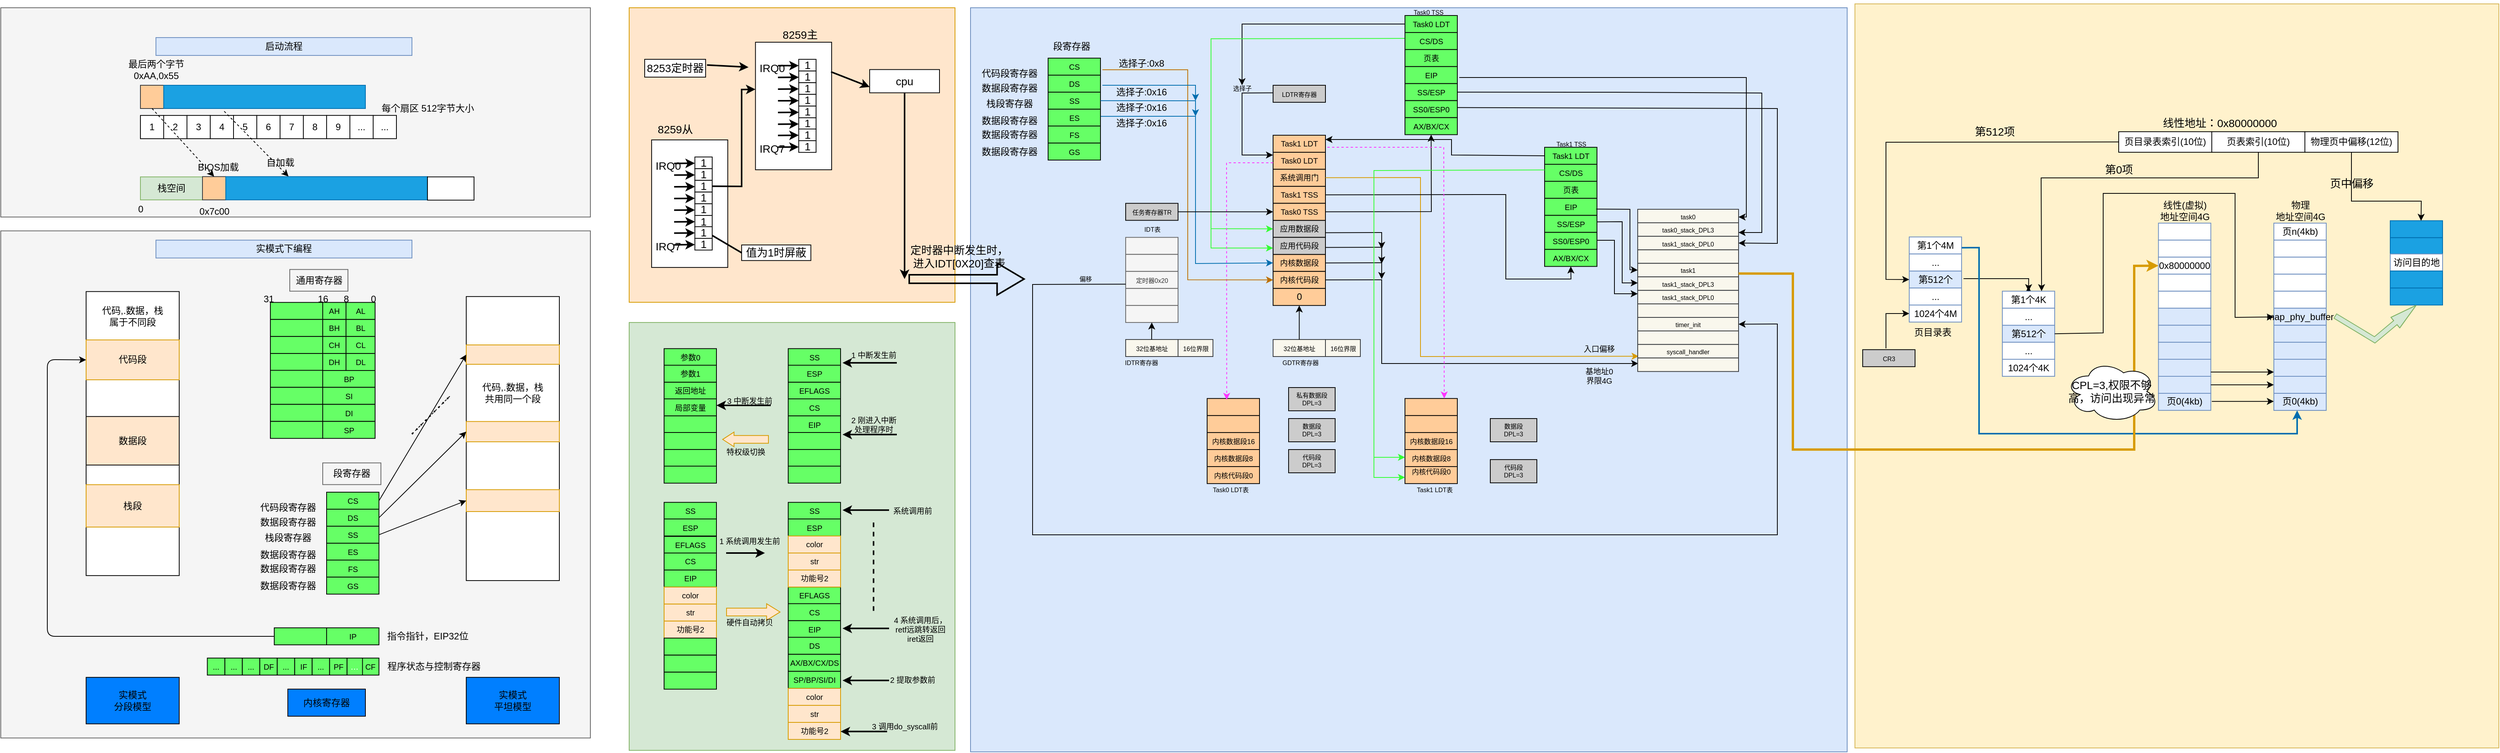 <mxfile>
    <diagram id="0oPN_fOJ5XoE5iPHSzo9" name="第 1 页">
        <mxGraphModel dx="3163" dy="802" grid="1" gridSize="10" guides="1" tooltips="1" connect="1" arrows="1" fold="1" page="1" pageScale="1" pageWidth="2000" pageHeight="2000" background="#ffffff" math="0" shadow="0">
            <root>
                <mxCell id="0"/>
                <mxCell id="1" parent="0"/>
                <mxCell id="535" value="" style="rounded=0;whiteSpace=wrap;html=1;strokeColor=#d6b656;fillColor=#fff2cc;" vertex="1" parent="1">
                    <mxGeometry x="1200" y="145" width="830" height="960" as="geometry"/>
                </mxCell>
                <mxCell id="534" value="" style="rounded=0;whiteSpace=wrap;html=1;strokeColor=#6c8ebf;fillColor=#dae8fc;" vertex="1" parent="1">
                    <mxGeometry x="60" y="150" width="1130" height="960" as="geometry"/>
                </mxCell>
                <mxCell id="533" value="" style="rounded=0;whiteSpace=wrap;html=1;strokeColor=#82b366;fillColor=#d5e8d4;" vertex="1" parent="1">
                    <mxGeometry x="-380" y="556.06" width="420" height="552.06" as="geometry"/>
                </mxCell>
                <mxCell id="531" value="" style="rounded=0;whiteSpace=wrap;html=1;strokeColor=#d79b00;fillColor=#ffe6cc;" vertex="1" parent="1">
                    <mxGeometry x="-380" y="150" width="420" height="380" as="geometry"/>
                </mxCell>
                <mxCell id="529" value="" style="rounded=0;whiteSpace=wrap;html=1;strokeColor=#666666;fillColor=#f5f5f5;fontColor=#333333;" vertex="1" parent="1">
                    <mxGeometry x="-1190" y="437.85" width="760" height="654.29" as="geometry"/>
                </mxCell>
                <mxCell id="528" value="" style="rounded=0;whiteSpace=wrap;html=1;strokeColor=#666666;fontColor=#333333;fillColor=#f5f5f5;" vertex="1" parent="1">
                    <mxGeometry x="-1190" y="150" width="760" height="270" as="geometry"/>
                </mxCell>
                <mxCell id="30" value="&lt;font style=&quot;font-size: 8px;&quot;&gt;Task1 TSS&lt;/font&gt;" style="text;html=1;align=center;verticalAlign=middle;resizable=0;points=[];autosize=1;strokeColor=none;fillColor=none;fontColor=#000000;" parent="1" vertex="1">
                    <mxGeometry x="803.75" y="310.45" width="60" height="30" as="geometry"/>
                </mxCell>
                <mxCell id="32" value="" style="endArrow=classic;html=1;strokeColor=#000000;fontColor=#000000;rounded=0;exitX=0;exitY=0.5;exitDx=0;exitDy=0;" parent="1" source="22" edge="1">
                    <mxGeometry width="50" height="50" relative="1" as="geometry">
                        <mxPoint x="620" y="210" as="sourcePoint"/>
                        <mxPoint x="410" y="250" as="targetPoint"/>
                        <Array as="points">
                            <mxPoint x="410" y="171"/>
                        </Array>
                    </mxGeometry>
                </mxCell>
                <mxCell id="2" value="&lt;font style=&quot;font-size: 10px;&quot; color=&quot;#000000&quot;&gt;内核数据段&lt;/font&gt;" style="rounded=0;whiteSpace=wrap;html=1;fillColor=#FFCC99;strokeColor=#000000;" parent="1" vertex="1">
                    <mxGeometry x="450" y="468.214" width="67.5" height="21.964" as="geometry"/>
                </mxCell>
                <mxCell id="3" value="&lt;font style=&quot;font-size: 10px;&quot; color=&quot;#000000&quot;&gt;内核代码段&lt;/font&gt;" style="rounded=0;whiteSpace=wrap;html=1;fillColor=#FFCC99;strokeColor=#000000;" parent="1" vertex="1">
                    <mxGeometry x="450" y="490.179" width="67.5" height="21.964" as="geometry"/>
                </mxCell>
                <mxCell id="4" value="&lt;font style=&quot;font-size: 10px;&quot; color=&quot;#000000&quot;&gt;应用数据段&lt;/font&gt;" style="rounded=0;whiteSpace=wrap;html=1;fillColor=#CCCCCC;strokeColor=#000000;" parent="1" vertex="1">
                    <mxGeometry x="450" y="424.286" width="67.5" height="21.964" as="geometry"/>
                </mxCell>
                <mxCell id="5" value="&lt;font style=&quot;font-size: 10px;&quot; color=&quot;#000000&quot;&gt;应用代码段&lt;/font&gt;" style="rounded=0;whiteSpace=wrap;html=1;fillColor=#CCCCCC;strokeColor=#000000;" parent="1" vertex="1">
                    <mxGeometry x="450" y="446.25" width="67.5" height="21.964" as="geometry"/>
                </mxCell>
                <mxCell id="6" value="&lt;font style=&quot;font-size: 10px;&quot; color=&quot;#000000&quot;&gt;Task1 TSS&lt;/font&gt;" style="rounded=0;whiteSpace=wrap;html=1;fillColor=#FFCC99;strokeColor=#000000;" parent="1" vertex="1">
                    <mxGeometry x="450" y="380.357" width="67.5" height="21.964" as="geometry"/>
                </mxCell>
                <mxCell id="7" value="&lt;font style=&quot;font-size: 10px;&quot; color=&quot;#000000&quot;&gt;Task0 TSS&lt;/font&gt;" style="rounded=0;whiteSpace=wrap;html=1;fillColor=#FFCC99;strokeColor=#000000;" parent="1" vertex="1">
                    <mxGeometry x="450" y="402.321" width="67.5" height="21.964" as="geometry"/>
                </mxCell>
                <mxCell id="8" value="&lt;font style=&quot;font-size: 10px;&quot; color=&quot;#000000&quot;&gt;Task0 LDT&lt;/font&gt;" style="rounded=0;whiteSpace=wrap;html=1;fillColor=#FFCC99;strokeColor=#000000;" parent="1" vertex="1">
                    <mxGeometry x="450" y="336.429" width="67.5" height="21.964" as="geometry"/>
                </mxCell>
                <mxCell id="9" value="&lt;font style=&quot;font-size: 10px;&quot; color=&quot;#000000&quot;&gt;系统调用门&lt;/font&gt;" style="rounded=0;whiteSpace=wrap;html=1;fillColor=#FFCC99;strokeColor=#000000;" parent="1" vertex="1">
                    <mxGeometry x="450" y="358.393" width="67.5" height="21.964" as="geometry"/>
                </mxCell>
                <mxCell id="10" value="&lt;font color=&quot;#000000&quot;&gt;0&lt;/font&gt;" style="rounded=0;whiteSpace=wrap;html=1;fillColor=#FFCC99;strokeColor=#000000;" parent="1" vertex="1">
                    <mxGeometry x="450" y="512.143" width="67.5" height="21.964" as="geometry"/>
                </mxCell>
                <mxCell id="11" value="&lt;font style=&quot;font-size: 10px;&quot; color=&quot;#000000&quot;&gt;Task1 LDT&lt;/font&gt;" style="rounded=0;whiteSpace=wrap;html=1;fillColor=#FFCC99;strokeColor=#000000;" parent="1" vertex="1">
                    <mxGeometry x="450" y="314.464" width="67.5" height="21.964" as="geometry"/>
                </mxCell>
                <mxCell id="19" value="&lt;font style=&quot;font-size: 8px;&quot; color=&quot;#000000&quot;&gt;32位基地址&lt;/font&gt;" style="rounded=0;whiteSpace=wrap;html=1;fillColor=#f9f7ed;strokeColor=#36393d;" parent="1" vertex="1">
                    <mxGeometry x="450" y="578.036" width="67.5" height="21.964" as="geometry"/>
                </mxCell>
                <mxCell id="20" value="&lt;font style=&quot;font-size: 8px;&quot; color=&quot;#000000&quot;&gt;16位界限&lt;/font&gt;" style="rounded=0;whiteSpace=wrap;html=1;fillColor=#f9f7ed;strokeColor=#36393d;" parent="1" vertex="1">
                    <mxGeometry x="517.5" y="578.036" width="45.0" height="21.964" as="geometry"/>
                </mxCell>
                <mxCell id="21" value="" style="endArrow=classic;html=1;fontColor=#000000;exitX=0.5;exitY=0;exitDx=0;exitDy=0;entryX=0.5;entryY=1;entryDx=0;entryDy=0;strokeColor=#000000;" parent="1" source="19" target="10" edge="1">
                    <mxGeometry width="50" height="50" relative="1" as="geometry">
                        <mxPoint x="622.5" y="504.821" as="sourcePoint"/>
                        <mxPoint x="660" y="468.214" as="targetPoint"/>
                    </mxGeometry>
                </mxCell>
                <mxCell id="54" value="&lt;font style=&quot;font-size: 8px;&quot; color=&quot;#000000&quot;&gt;LDTR寄存器&lt;/font&gt;" style="rounded=0;whiteSpace=wrap;html=1;fillColor=#CCCCCC;strokeColor=#000000;" parent="1" vertex="1">
                    <mxGeometry x="450" y="250.004" width="67.5" height="21.964" as="geometry"/>
                </mxCell>
                <mxCell id="55" value="选择子" style="text;html=1;align=center;verticalAlign=middle;resizable=0;points=[];autosize=1;strokeColor=none;fillColor=none;fontSize=8;fontColor=#000000;" parent="1" vertex="1">
                    <mxGeometry x="385" y="243.93" width="50" height="20" as="geometry"/>
                </mxCell>
                <mxCell id="56" value="" style="endArrow=classic;html=1;rounded=0;strokeColor=#000000;fontSize=8;fontColor=#000000;exitX=-0.002;exitY=0.444;exitDx=0;exitDy=0;exitPerimeter=0;entryX=-0.002;entryY=0.163;entryDx=0;entryDy=0;entryPerimeter=0;" parent="1" source="54" target="8" edge="1">
                    <mxGeometry width="50" height="50" relative="1" as="geometry">
                        <mxPoint x="690" y="400" as="sourcePoint"/>
                        <mxPoint x="450" y="350" as="targetPoint"/>
                        <Array as="points">
                            <mxPoint x="410" y="260"/>
                            <mxPoint x="410" y="340"/>
                        </Array>
                    </mxGeometry>
                </mxCell>
                <mxCell id="57" value="" style="endArrow=classic;html=1;rounded=0;strokeColor=#33FF33;fontSize=8;fontColor=#000000;exitX=0.017;exitY=0.343;exitDx=0;exitDy=0;exitPerimeter=0;entryX=0;entryY=0.5;entryDx=0;entryDy=0;fillColor=#33FF33;" parent="1" source="23" target="4" edge="1">
                    <mxGeometry width="50" height="50" relative="1" as="geometry">
                        <mxPoint x="540" y="278.93" as="sourcePoint"/>
                        <mxPoint x="360" y="230" as="targetPoint"/>
                        <Array as="points">
                            <mxPoint x="370" y="190"/>
                            <mxPoint x="370" y="435"/>
                        </Array>
                    </mxGeometry>
                </mxCell>
                <mxCell id="59" value="" style="endArrow=classic;html=1;rounded=0;strokeColor=#33FF33;fontSize=8;fontColor=#000000;entryX=0;entryY=0.626;entryDx=0;entryDy=0;entryPerimeter=0;" parent="1" target="5" edge="1">
                    <mxGeometry width="50" height="50" relative="1" as="geometry">
                        <mxPoint x="370" y="430" as="sourcePoint"/>
                        <mxPoint x="420" y="447.77" as="targetPoint"/>
                        <Array as="points">
                            <mxPoint x="370" y="460"/>
                            <mxPoint x="410" y="460"/>
                        </Array>
                    </mxGeometry>
                </mxCell>
                <mxCell id="75" value="&lt;font style=&quot;font-size: 9px;&quot; color=&quot;#000000&quot;&gt;内核代码段0&lt;/font&gt;" style="rounded=0;whiteSpace=wrap;html=1;fillColor=#FFCC99;strokeColor=#000000;" parent="1" vertex="1">
                    <mxGeometry x="365" y="741.959" width="67.5" height="21.964" as="geometry"/>
                </mxCell>
                <mxCell id="76" value="&lt;font style=&quot;font-size: 9px;&quot; color=&quot;#000000&quot;&gt;内核数据段8&lt;/font&gt;" style="rounded=0;whiteSpace=wrap;html=1;fillColor=#FFCC99;strokeColor=#000000;" parent="1" vertex="1">
                    <mxGeometry x="365" y="719.999" width="67.5" height="21.964" as="geometry"/>
                </mxCell>
                <mxCell id="77" value="&lt;span style=&quot;color: rgb(0, 0, 0);&quot;&gt;&lt;font style=&quot;font-size: 9px;&quot;&gt;内核数据段16&lt;/font&gt;&lt;/span&gt;" style="rounded=0;whiteSpace=wrap;html=1;fillColor=#FFCC99;strokeColor=#000000;" parent="1" vertex="1">
                    <mxGeometry x="365" y="698.039" width="67.5" height="21.964" as="geometry"/>
                </mxCell>
                <mxCell id="78" value="&lt;font style=&quot;font-size: 9px;&quot; color=&quot;#000000&quot;&gt;内核代码段0&lt;/font&gt;" style="rounded=0;whiteSpace=wrap;html=1;fillColor=#FFCC99;strokeColor=#000000;" parent="1" vertex="1">
                    <mxGeometry x="620" y="731.96" width="67.5" height="31.96" as="geometry"/>
                </mxCell>
                <mxCell id="79" value="&lt;font style=&quot;font-size: 9px;&quot; color=&quot;#000000&quot;&gt;内核数据段8&lt;/font&gt;" style="rounded=0;whiteSpace=wrap;html=1;fillColor=#FFCC99;strokeColor=#000000;" parent="1" vertex="1">
                    <mxGeometry x="620" y="719.999" width="67.5" height="21.964" as="geometry"/>
                </mxCell>
                <mxCell id="80" value="&lt;font style=&quot;font-size: 9px;&quot; color=&quot;#000000&quot;&gt;内核数据段16&lt;/font&gt;" style="rounded=0;whiteSpace=wrap;html=1;fillColor=#FFCC99;strokeColor=#000000;" parent="1" vertex="1">
                    <mxGeometry x="620" y="698.039" width="67.5" height="21.964" as="geometry"/>
                </mxCell>
                <mxCell id="81" value="" style="rounded=0;whiteSpace=wrap;html=1;fillColor=#FFCC99;strokeColor=#000000;" parent="1" vertex="1">
                    <mxGeometry x="365" y="676.079" width="67.5" height="21.964" as="geometry"/>
                </mxCell>
                <mxCell id="82" value="" style="rounded=0;whiteSpace=wrap;html=1;fillColor=#FFCC99;strokeColor=#000000;" parent="1" vertex="1">
                    <mxGeometry x="620" y="676.079" width="67.5" height="21.964" as="geometry"/>
                </mxCell>
                <mxCell id="83" value="" style="rounded=0;whiteSpace=wrap;html=1;fillColor=#FFCC99;strokeColor=#000000;" parent="1" vertex="1">
                    <mxGeometry x="365" y="654.119" width="67.5" height="21.964" as="geometry"/>
                </mxCell>
                <mxCell id="84" value="" style="rounded=0;whiteSpace=wrap;html=1;fillColor=#FFCC99;strokeColor=#000000;" parent="1" vertex="1">
                    <mxGeometry x="620" y="654.119" width="67.5" height="21.964" as="geometry"/>
                </mxCell>
                <mxCell id="85" value="Task0 LDT表" style="text;html=1;align=center;verticalAlign=middle;resizable=0;points=[];autosize=1;strokeColor=none;fillColor=none;fontSize=8;fontColor=#000000;" parent="1" vertex="1">
                    <mxGeometry x="360" y="761.96" width="70" height="20" as="geometry"/>
                </mxCell>
                <mxCell id="86" value="Task1 LDT表" style="text;html=1;align=center;verticalAlign=middle;resizable=0;points=[];autosize=1;strokeColor=none;fillColor=none;fontSize=8;fontColor=#000000;" parent="1" vertex="1">
                    <mxGeometry x="622.5" y="761.96" width="70" height="20" as="geometry"/>
                </mxCell>
                <mxCell id="87" value="私有数据段&lt;br&gt;DPL=3" style="rounded=0;whiteSpace=wrap;html=1;strokeColor=#000000;fontSize=8;fontColor=#000000;fillColor=#CCCCCC;" parent="1" vertex="1">
                    <mxGeometry x="470" y="640" width="60" height="30" as="geometry"/>
                </mxCell>
                <mxCell id="88" value="数据段&lt;br&gt;DPL=3" style="rounded=0;whiteSpace=wrap;html=1;strokeColor=#000000;fontSize=8;fontColor=#000000;fillColor=#CCCCCC;" parent="1" vertex="1">
                    <mxGeometry x="470" y="680" width="60" height="30" as="geometry"/>
                </mxCell>
                <mxCell id="89" value="代码段&lt;br&gt;DPL=3" style="rounded=0;whiteSpace=wrap;html=1;strokeColor=#000000;fontSize=8;fontColor=#000000;fillColor=#CCCCCC;" parent="1" vertex="1">
                    <mxGeometry x="470" y="720" width="60" height="30" as="geometry"/>
                </mxCell>
                <mxCell id="91" value="数据段&lt;br&gt;DPL=3" style="rounded=0;whiteSpace=wrap;html=1;strokeColor=#000000;fontSize=8;fontColor=#000000;fillColor=#CCCCCC;" parent="1" vertex="1">
                    <mxGeometry x="730" y="680" width="60" height="30" as="geometry"/>
                </mxCell>
                <mxCell id="92" value="代码段&lt;br&gt;DPL=3" style="rounded=0;whiteSpace=wrap;html=1;strokeColor=#000000;fontSize=8;fontColor=#000000;fillColor=#CCCCCC;" parent="1" vertex="1">
                    <mxGeometry x="730" y="732.94" width="60" height="30" as="geometry"/>
                </mxCell>
                <mxCell id="93" value="" style="rounded=0;whiteSpace=wrap;html=1;fillColor=#f5f5f5;strokeColor=#666666;fontColor=#333333;" parent="1" vertex="1">
                    <mxGeometry x="260" y="446.259" width="67.5" height="21.964" as="geometry"/>
                </mxCell>
                <mxCell id="94" value="" style="rounded=0;whiteSpace=wrap;html=1;fillColor=#f5f5f5;strokeColor=#666666;fontColor=#333333;" parent="1" vertex="1">
                    <mxGeometry x="260" y="468.219" width="67.5" height="21.964" as="geometry"/>
                </mxCell>
                <mxCell id="95" value="&lt;font style=&quot;font-size: 8px;&quot;&gt;定时器0x20&lt;/font&gt;" style="rounded=0;whiteSpace=wrap;html=1;fillColor=#f5f5f5;strokeColor=#666666;fontColor=#333333;" parent="1" vertex="1">
                    <mxGeometry x="260" y="490.179" width="67.5" height="21.964" as="geometry"/>
                </mxCell>
                <mxCell id="96" value="" style="rounded=0;whiteSpace=wrap;html=1;fillColor=#f5f5f5;strokeColor=#666666;fontColor=#333333;" parent="1" vertex="1">
                    <mxGeometry x="260" y="512.139" width="67.5" height="21.964" as="geometry"/>
                </mxCell>
                <mxCell id="97" value="" style="rounded=0;whiteSpace=wrap;html=1;fillColor=#f5f5f5;strokeColor=#666666;fontColor=#333333;" parent="1" vertex="1">
                    <mxGeometry x="260" y="534.099" width="67.5" height="21.964" as="geometry"/>
                </mxCell>
                <mxCell id="100" value="IDT表" style="text;html=1;align=center;verticalAlign=middle;resizable=0;points=[];autosize=1;strokeColor=none;fillColor=none;fontSize=8;fontColor=#000000;" parent="1" vertex="1">
                    <mxGeometry x="273.75" y="426.25" width="40" height="20" as="geometry"/>
                </mxCell>
                <mxCell id="101" value="&lt;font style=&quot;font-size: 8px;&quot; color=&quot;#000000&quot;&gt;32位基地址&lt;/font&gt;" style="rounded=0;whiteSpace=wrap;html=1;fillColor=#f9f7ed;strokeColor=#36393d;" parent="1" vertex="1">
                    <mxGeometry x="260" y="578.036" width="67.5" height="21.964" as="geometry"/>
                </mxCell>
                <mxCell id="102" value="&lt;font style=&quot;font-size: 8px;&quot; color=&quot;#000000&quot;&gt;16位界限&lt;/font&gt;" style="rounded=0;whiteSpace=wrap;html=1;fillColor=#f9f7ed;strokeColor=#36393d;" parent="1" vertex="1">
                    <mxGeometry x="327.5" y="578.036" width="45.0" height="21.964" as="geometry"/>
                </mxCell>
                <mxCell id="103" value="" style="group" parent="1" vertex="1" connectable="0">
                    <mxGeometry x="620" y="140" width="67.5" height="173.75" as="geometry"/>
                </mxCell>
                <mxCell id="31" value="&lt;font style=&quot;font-size: 8px;&quot;&gt;Task0 TSS&lt;/font&gt;" style="text;html=1;align=center;verticalAlign=middle;resizable=0;points=[];autosize=1;strokeColor=none;fillColor=none;fontColor=#000000;" parent="103" vertex="1">
                    <mxGeometry width="60" height="30" as="geometry"/>
                </mxCell>
                <mxCell id="22" value="&lt;font style=&quot;font-size: 10px;&quot; color=&quot;#000000&quot;&gt;Task0 LDT&lt;/font&gt;" style="rounded=0;whiteSpace=wrap;html=1;fillColor=#66FF66;strokeColor=#000000;fontColor=#ffffff;" parent="103" vertex="1">
                    <mxGeometry y="20" width="67.5" height="21.964" as="geometry"/>
                </mxCell>
                <mxCell id="23" value="&lt;font style=&quot;font-size: 10px;&quot; color=&quot;#000000&quot;&gt;CS/DS&lt;/font&gt;" style="rounded=0;whiteSpace=wrap;html=1;fillColor=#66FF66;strokeColor=#000000;fontColor=#ffffff;" parent="103" vertex="1">
                    <mxGeometry y="41.964" width="67.5" height="21.964" as="geometry"/>
                </mxCell>
                <mxCell id="24" value="&lt;font style=&quot;font-size: 10px;&quot; color=&quot;#000000&quot;&gt;页表&lt;/font&gt;" style="rounded=0;whiteSpace=wrap;html=1;fillColor=#66FF66;strokeColor=#000000;fontColor=#ffffff;" parent="103" vertex="1">
                    <mxGeometry y="63.929" width="67.5" height="21.964" as="geometry"/>
                </mxCell>
                <mxCell id="25" value="&lt;font style=&quot;font-size: 10px;&quot; color=&quot;#000000&quot;&gt;EIP&lt;/font&gt;" style="rounded=0;whiteSpace=wrap;html=1;fillColor=#66FF66;strokeColor=#000000;fontColor=#ffffff;" parent="103" vertex="1">
                    <mxGeometry y="85.893" width="67.5" height="21.964" as="geometry"/>
                </mxCell>
                <mxCell id="26" value="&lt;font style=&quot;font-size: 10px;&quot; color=&quot;#000000&quot;&gt;SS/ESP&lt;/font&gt;" style="rounded=0;whiteSpace=wrap;html=1;fillColor=#66FF66;strokeColor=#000000;fontColor=#ffffff;" parent="103" vertex="1">
                    <mxGeometry y="107.857" width="67.5" height="21.964" as="geometry"/>
                </mxCell>
                <mxCell id="27" value="&lt;font style=&quot;font-size: 10px;&quot; color=&quot;#000000&quot;&gt;SS0/ESP0&lt;/font&gt;" style="rounded=0;whiteSpace=wrap;html=1;fillColor=#66FF66;strokeColor=#000000;fontColor=#ffffff;" parent="103" vertex="1">
                    <mxGeometry y="129.821" width="67.5" height="21.964" as="geometry"/>
                </mxCell>
                <mxCell id="28" value="&lt;font style=&quot;font-size: 10px;&quot; color=&quot;#000000&quot;&gt;AX/BX/CX&lt;/font&gt;" style="rounded=0;whiteSpace=wrap;html=1;fillColor=#66FF66;strokeColor=#000000;fontColor=#ffffff;" parent="103" vertex="1">
                    <mxGeometry y="151.786" width="67.5" height="21.964" as="geometry"/>
                </mxCell>
                <mxCell id="104" value="" style="group" parent="1" vertex="1" connectable="0">
                    <mxGeometry x="800" y="330.004" width="67.5" height="153.75" as="geometry"/>
                </mxCell>
                <mxCell id="12" value="&lt;font style=&quot;font-size: 10px;&quot; color=&quot;#000000&quot;&gt;Task1 LDT&lt;/font&gt;" style="rounded=0;whiteSpace=wrap;html=1;fillColor=#66FF66;strokeColor=#000000;fontColor=#ffffff;" parent="104" vertex="1">
                    <mxGeometry width="67.5" height="21.964" as="geometry"/>
                </mxCell>
                <mxCell id="13" value="&lt;font style=&quot;font-size: 10px;&quot; color=&quot;#000000&quot;&gt;CS/DS&lt;/font&gt;" style="rounded=0;whiteSpace=wrap;html=1;fillColor=#66FF66;strokeColor=#000000;fontColor=#ffffff;" parent="104" vertex="1">
                    <mxGeometry y="21.964" width="67.5" height="21.964" as="geometry"/>
                </mxCell>
                <mxCell id="14" value="&lt;font style=&quot;font-size: 10px;&quot; color=&quot;#000000&quot;&gt;页表&lt;/font&gt;" style="rounded=0;whiteSpace=wrap;html=1;fillColor=#66FF66;strokeColor=#000000;fontColor=#ffffff;" parent="104" vertex="1">
                    <mxGeometry y="43.929" width="67.5" height="21.964" as="geometry"/>
                </mxCell>
                <mxCell id="15" value="&lt;font style=&quot;font-size: 10px;&quot; color=&quot;#000000&quot;&gt;EIP&lt;/font&gt;" style="rounded=0;whiteSpace=wrap;html=1;fillColor=#66FF66;strokeColor=#000000;fontColor=#ffffff;" parent="104" vertex="1">
                    <mxGeometry y="65.893" width="67.5" height="21.964" as="geometry"/>
                </mxCell>
                <mxCell id="16" value="&lt;font style=&quot;font-size: 10px;&quot; color=&quot;#000000&quot;&gt;SS/ESP&lt;/font&gt;" style="rounded=0;whiteSpace=wrap;html=1;fillColor=#66FF66;strokeColor=#000000;fontColor=#ffffff;" parent="104" vertex="1">
                    <mxGeometry y="87.857" width="67.5" height="21.964" as="geometry"/>
                </mxCell>
                <mxCell id="17" value="&lt;font style=&quot;font-size: 10px;&quot; color=&quot;#000000&quot;&gt;SS0/ESP0&lt;/font&gt;" style="rounded=0;whiteSpace=wrap;html=1;fillColor=#66FF66;strokeColor=#000000;fontColor=#ffffff;" parent="104" vertex="1">
                    <mxGeometry y="109.821" width="67.5" height="21.964" as="geometry"/>
                </mxCell>
                <mxCell id="18" value="&lt;font style=&quot;font-size: 10px;&quot; color=&quot;#000000&quot;&gt;AX/BX/CX&lt;/font&gt;" style="rounded=0;whiteSpace=wrap;html=1;fillColor=#66FF66;strokeColor=#000000;fontColor=#ffffff;" parent="104" vertex="1">
                    <mxGeometry y="131.786" width="67.5" height="21.964" as="geometry"/>
                </mxCell>
                <mxCell id="106" value="" style="endArrow=classic;html=1;rounded=0;strokeColor=#d79b00;fontSize=10;fontColor=#000000;fillColor=#ffe6cc;entryX=0.009;entryY=0.874;entryDx=0;entryDy=0;entryPerimeter=0;" parent="1" source="9" target="74" edge="1">
                    <mxGeometry width="50" height="50" relative="1" as="geometry">
                        <mxPoint x="720" y="430" as="sourcePoint"/>
                        <mxPoint x="770" y="380" as="targetPoint"/>
                        <Array as="points">
                            <mxPoint x="640" y="369"/>
                            <mxPoint x="640" y="600"/>
                        </Array>
                    </mxGeometry>
                </mxCell>
                <mxCell id="107" value="" style="endArrow=classic;html=1;rounded=0;fontSize=10;fontColor=#000000;exitX=1;exitY=0.5;exitDx=0;exitDy=0;entryX=0.5;entryY=1;entryDx=0;entryDy=0;strokeColor=#000000;" parent="1" source="7" target="28" edge="1">
                    <mxGeometry width="50" height="50" relative="1" as="geometry">
                        <mxPoint x="600" y="400" as="sourcePoint"/>
                        <mxPoint x="650" y="350" as="targetPoint"/>
                        <Array as="points">
                            <mxPoint x="654" y="413"/>
                        </Array>
                    </mxGeometry>
                </mxCell>
                <mxCell id="108" value="" style="endArrow=classic;html=1;rounded=0;fontSize=10;fontColor=#000000;exitX=1;exitY=0.5;exitDx=0;exitDy=0;entryX=0.5;entryY=1;entryDx=0;entryDy=0;strokeColor=#000000;" parent="1" source="6" target="18" edge="1">
                    <mxGeometry width="50" height="50" relative="1" as="geometry">
                        <mxPoint x="527.5" y="423.304" as="sourcePoint"/>
                        <mxPoint x="663.75" y="323.75" as="targetPoint"/>
                        <Array as="points">
                            <mxPoint x="750" y="391"/>
                            <mxPoint x="750" y="500"/>
                            <mxPoint x="834" y="500"/>
                        </Array>
                    </mxGeometry>
                </mxCell>
                <mxCell id="124" value="" style="endArrow=classic;html=1;rounded=0;strokeColor=#000000;fontSize=10;fontColor=#000000;fillColor=#33FF33;exitX=1;exitY=0.5;exitDx=0;exitDy=0;entryX=0.005;entryY=0.409;entryDx=0;entryDy=0;entryPerimeter=0;" parent="1" source="3" target="123" edge="1">
                    <mxGeometry width="50" height="50" relative="1" as="geometry">
                        <mxPoint x="720" y="500" as="sourcePoint"/>
                        <mxPoint x="770" y="450" as="targetPoint"/>
                        <Array as="points">
                            <mxPoint x="590" y="501"/>
                            <mxPoint x="590" y="609"/>
                        </Array>
                    </mxGeometry>
                </mxCell>
                <mxCell id="125" value="" style="endArrow=classic;html=1;rounded=0;strokeColor=#000000;fontSize=10;fontColor=#000000;fillColor=#33FF33;exitX=1;exitY=0.5;exitDx=0;exitDy=0;" parent="1" source="2" edge="1">
                    <mxGeometry width="50" height="50" relative="1" as="geometry">
                        <mxPoint x="720" y="500" as="sourcePoint"/>
                        <mxPoint x="590" y="500" as="targetPoint"/>
                        <Array as="points">
                            <mxPoint x="590" y="479"/>
                        </Array>
                    </mxGeometry>
                </mxCell>
                <mxCell id="126" value="" style="endArrow=classic;html=1;rounded=0;strokeColor=#000000;fontSize=10;fontColor=#000000;fillColor=#33FF33;exitX=1;exitY=0.5;exitDx=0;exitDy=0;" parent="1" edge="1">
                    <mxGeometry width="50" height="50" relative="1" as="geometry">
                        <mxPoint x="517.5" y="459.196" as="sourcePoint"/>
                        <mxPoint x="590" y="480" as="targetPoint"/>
                        <Array as="points">
                            <mxPoint x="590" y="459"/>
                        </Array>
                    </mxGeometry>
                </mxCell>
                <mxCell id="127" value="" style="endArrow=classic;html=1;rounded=0;strokeColor=#000000;fontSize=10;fontColor=#000000;fillColor=#33FF33;exitX=1;exitY=0.5;exitDx=0;exitDy=0;" parent="1" edge="1">
                    <mxGeometry width="50" height="50" relative="1" as="geometry">
                        <mxPoint x="517.5" y="440.196" as="sourcePoint"/>
                        <mxPoint x="590" y="461" as="targetPoint"/>
                        <Array as="points">
                            <mxPoint x="590" y="440"/>
                        </Array>
                    </mxGeometry>
                </mxCell>
                <mxCell id="128" value="" style="group" parent="1" vertex="1" connectable="0">
                    <mxGeometry x="920" y="420" width="130" height="199.3" as="geometry"/>
                </mxCell>
                <mxCell id="68" value="&lt;font style=&quot;font-size: 8px;&quot;&gt;线性地址空间&lt;/font&gt;" style="text;html=1;align=center;verticalAlign=middle;resizable=0;points=[];autosize=1;strokeColor=none;fillColor=none;fontColor=#000000;" parent="128" vertex="1">
                    <mxGeometry y="5" width="70" height="30" as="geometry"/>
                </mxCell>
                <mxCell id="136" value="" style="group" parent="128" vertex="1" connectable="0">
                    <mxGeometry y="-10" width="130" height="209.3" as="geometry"/>
                </mxCell>
                <mxCell id="69" value="" style="group" parent="136" vertex="1" connectable="0">
                    <mxGeometry width="130" height="122.09" as="geometry"/>
                </mxCell>
                <mxCell id="61" value="&lt;font style=&quot;font-size: 8px;&quot; color=&quot;#000000&quot;&gt;task0&lt;/font&gt;" style="rounded=0;whiteSpace=wrap;html=1;fillColor=#f9f7ed;strokeColor=#36393d;" parent="69" vertex="1">
                    <mxGeometry width="130" height="17.441" as="geometry"/>
                </mxCell>
                <mxCell id="62" value="&lt;font style=&quot;font-size: 8px;&quot; color=&quot;#000000&quot;&gt;task0_stack_DPL3&lt;/font&gt;" style="rounded=0;whiteSpace=wrap;html=1;fillColor=#f9f7ed;strokeColor=#36393d;" parent="69" vertex="1">
                    <mxGeometry y="17.441" width="130" height="17.441" as="geometry"/>
                </mxCell>
                <mxCell id="63" value="&lt;font style=&quot;font-size: 8px;&quot; color=&quot;#000000&quot;&gt;task1_stack_DPL0&lt;/font&gt;" style="rounded=0;whiteSpace=wrap;html=1;fillColor=#f9f7ed;strokeColor=#36393d;" parent="69" vertex="1">
                    <mxGeometry y="34.883" width="130" height="17.441" as="geometry"/>
                </mxCell>
                <mxCell id="64" value="" style="rounded=0;whiteSpace=wrap;html=1;fillColor=#f9f7ed;strokeColor=#36393d;" parent="69" vertex="1">
                    <mxGeometry y="52.324" width="130" height="17.441" as="geometry"/>
                </mxCell>
                <mxCell id="65" value="&lt;font style=&quot;font-size: 8px;&quot; color=&quot;#000000&quot;&gt;task1&lt;/font&gt;" style="rounded=0;whiteSpace=wrap;html=1;fillColor=#f9f7ed;strokeColor=#36393d;" parent="69" vertex="1">
                    <mxGeometry y="69.766" width="130" height="17.441" as="geometry"/>
                </mxCell>
                <mxCell id="66" value="&lt;font style=&quot;font-size: 8px;&quot; color=&quot;#000000&quot;&gt;task1_stack_DPL3&lt;/font&gt;" style="rounded=0;whiteSpace=wrap;html=1;fillColor=#f9f7ed;strokeColor=#36393d;" parent="69" vertex="1">
                    <mxGeometry y="87.207" width="130" height="17.441" as="geometry"/>
                </mxCell>
                <mxCell id="67" value="&lt;span style=&quot;color: rgb(0, 0, 0); font-size: 8px;&quot;&gt;task1_stack_DPL0&lt;/span&gt;" style="rounded=0;whiteSpace=wrap;html=1;fillColor=#f9f7ed;strokeColor=#36393d;" parent="69" vertex="1">
                    <mxGeometry y="104.649" width="130" height="17.441" as="geometry"/>
                </mxCell>
                <mxCell id="70" value="" style="rounded=0;whiteSpace=wrap;html=1;fillColor=#f9f7ed;strokeColor=#36393d;" parent="136" vertex="1">
                    <mxGeometry y="122.084" width="130" height="17.441" as="geometry"/>
                </mxCell>
                <mxCell id="71" value="&lt;font style=&quot;font-size: 8px;&quot; color=&quot;#000000&quot;&gt;timer_init&lt;br&gt;&lt;/font&gt;" style="rounded=0;whiteSpace=wrap;html=1;fillColor=#f9f7ed;strokeColor=#36393d;" parent="136" vertex="1">
                    <mxGeometry y="139.528" width="130" height="17.441" as="geometry"/>
                </mxCell>
                <mxCell id="72" value="" style="rounded=0;whiteSpace=wrap;html=1;fillColor=#f9f7ed;strokeColor=#36393d;" parent="136" vertex="1">
                    <mxGeometry y="156.971" width="130" height="17.441" as="geometry"/>
                </mxCell>
                <mxCell id="74" value="&lt;font style=&quot;font-size: 8px;&quot; color=&quot;#000000&quot;&gt;syscall_handler&lt;br&gt;&lt;/font&gt;" style="rounded=0;whiteSpace=wrap;html=1;fillColor=#f9f7ed;strokeColor=#36393d;" parent="136" vertex="1">
                    <mxGeometry y="174.415" width="130" height="17.441" as="geometry"/>
                </mxCell>
                <mxCell id="123" value="" style="rounded=0;whiteSpace=wrap;html=1;fillColor=#f9f7ed;strokeColor=#36393d;" parent="136" vertex="1">
                    <mxGeometry y="191.859" width="130" height="17.441" as="geometry"/>
                </mxCell>
                <mxCell id="130" value="入口偏移" style="text;html=1;align=center;verticalAlign=middle;resizable=0;points=[];autosize=1;strokeColor=none;fillColor=none;fontSize=10;fontColor=#000000;" parent="1" vertex="1">
                    <mxGeometry x="840" y="575" width="60" height="30" as="geometry"/>
                </mxCell>
                <mxCell id="131" value="基地址0&lt;br&gt;界限4G" style="text;html=1;align=center;verticalAlign=middle;resizable=0;points=[];autosize=1;strokeColor=none;fillColor=none;fontSize=10;fontColor=#000000;" parent="1" vertex="1">
                    <mxGeometry x="840" y="605" width="60" height="40" as="geometry"/>
                </mxCell>
                <mxCell id="133" value="" style="endArrow=classic;html=1;rounded=0;strokeColor=#000000;fontSize=10;fontColor=#000000;fillColor=#33FF33;exitX=0;exitY=0.5;exitDx=0;exitDy=0;entryX=1;entryY=0.25;entryDx=0;entryDy=0;" parent="1" source="12" target="11" edge="1">
                    <mxGeometry width="50" height="50" relative="1" as="geometry">
                        <mxPoint x="610" y="400" as="sourcePoint"/>
                        <mxPoint x="520" y="320" as="targetPoint"/>
                        <Array as="points">
                            <mxPoint x="680" y="340"/>
                            <mxPoint x="680" y="320"/>
                        </Array>
                    </mxGeometry>
                </mxCell>
                <mxCell id="134" value="" style="endArrow=classic;html=1;rounded=0;strokeColor=#FF33FF;fontSize=10;fontColor=#000000;fillColor=#e1d5e7;entryX=0.374;entryY=0.078;entryDx=0;entryDy=0;entryPerimeter=0;dashed=1;" parent="1" target="83" edge="1">
                    <mxGeometry width="50" height="50" relative="1" as="geometry">
                        <mxPoint x="450" y="350" as="sourcePoint"/>
                        <mxPoint x="390" y="350" as="targetPoint"/>
                        <Array as="points">
                            <mxPoint x="390" y="350"/>
                        </Array>
                    </mxGeometry>
                </mxCell>
                <mxCell id="135" value="" style="endArrow=classic;html=1;rounded=0;strokeColor=#FF33FF;fontSize=10;fontColor=#000000;fillColor=#e1d5e7;entryX=0.75;entryY=0;entryDx=0;entryDy=0;dashed=1;" parent="1" target="84" edge="1">
                    <mxGeometry width="50" height="50" relative="1" as="geometry">
                        <mxPoint x="520" y="330" as="sourcePoint"/>
                        <mxPoint x="400.245" y="665.832" as="targetPoint"/>
                        <Array as="points">
                            <mxPoint x="670" y="330"/>
                        </Array>
                    </mxGeometry>
                </mxCell>
                <mxCell id="137" value="" style="endArrow=classic;html=1;rounded=0;strokeColor=#000000;fontSize=9;fontColor=#000000;fillColor=#33FF33;" parent="1" edge="1">
                    <mxGeometry width="50" height="50" relative="1" as="geometry">
                        <mxPoint x="690" y="240" as="sourcePoint"/>
                        <mxPoint x="1050" y="420" as="targetPoint"/>
                        <Array as="points">
                            <mxPoint x="900" y="240"/>
                            <mxPoint x="1060" y="240"/>
                            <mxPoint x="1060" y="420"/>
                        </Array>
                    </mxGeometry>
                </mxCell>
                <mxCell id="139" value="" style="endArrow=classic;html=1;rounded=0;strokeColor=#000000;fontSize=9;fontColor=#000000;fillColor=#33FF33;exitX=1;exitY=0.5;exitDx=0;exitDy=0;" parent="1" source="26" edge="1">
                    <mxGeometry width="50" height="50" relative="1" as="geometry">
                        <mxPoint x="700.0" y="250.0" as="sourcePoint"/>
                        <mxPoint x="1050" y="440" as="targetPoint"/>
                        <Array as="points">
                            <mxPoint x="890" y="259"/>
                            <mxPoint x="1080" y="260"/>
                            <mxPoint x="1080" y="440"/>
                        </Array>
                    </mxGeometry>
                </mxCell>
                <mxCell id="140" value="" style="endArrow=classic;html=1;rounded=0;strokeColor=#000000;fontSize=9;fontColor=#000000;fillColor=#33FF33;exitX=1;exitY=0.5;exitDx=0;exitDy=0;entryX=1;entryY=0.5;entryDx=0;entryDy=0;" parent="1" target="63" edge="1">
                    <mxGeometry width="50" height="50" relative="1" as="geometry">
                        <mxPoint x="687.5" y="278.799" as="sourcePoint"/>
                        <mxPoint x="920.0" y="459.96" as="targetPoint"/>
                        <Array as="points">
                            <mxPoint x="1100" y="280"/>
                            <mxPoint x="1100" y="454"/>
                        </Array>
                    </mxGeometry>
                </mxCell>
                <mxCell id="141" value="" style="endArrow=classic;html=1;rounded=0;strokeColor=#000000;fontSize=9;fontColor=#000000;fillColor=#33FF33;entryX=0;entryY=0.5;entryDx=0;entryDy=0;exitX=0.985;exitY=0.63;exitDx=0;exitDy=0;exitPerimeter=0;" parent="1" source="15" target="65" edge="1">
                    <mxGeometry width="50" height="50" relative="1" as="geometry">
                        <mxPoint x="870" y="410" as="sourcePoint"/>
                        <mxPoint x="960" y="480" as="targetPoint"/>
                        <Array as="points">
                            <mxPoint x="910" y="410"/>
                            <mxPoint x="910" y="488"/>
                        </Array>
                    </mxGeometry>
                </mxCell>
                <mxCell id="142" value="" style="endArrow=classic;html=1;rounded=0;strokeColor=#000000;fontSize=9;fontColor=#000000;fillColor=#33FF33;" parent="1" edge="1">
                    <mxGeometry width="50" height="50" relative="1" as="geometry">
                        <mxPoint x="867.5" y="426.25" as="sourcePoint"/>
                        <mxPoint x="920" y="505" as="targetPoint"/>
                        <Array as="points">
                            <mxPoint x="900" y="426"/>
                            <mxPoint x="900" y="505"/>
                        </Array>
                    </mxGeometry>
                </mxCell>
                <mxCell id="143" value="" style="endArrow=classic;html=1;rounded=0;strokeColor=#000000;fontSize=9;fontColor=#000000;fillColor=#33FF33;entryX=0;entryY=0.25;entryDx=0;entryDy=0;exitX=1.002;exitY=0.466;exitDx=0;exitDy=0;exitPerimeter=0;" parent="1" source="17" target="67" edge="1">
                    <mxGeometry width="50" height="50" relative="1" as="geometry">
                        <mxPoint x="870" y="450" as="sourcePoint"/>
                        <mxPoint x="900" y="520" as="targetPoint"/>
                        <Array as="points">
                            <mxPoint x="890" y="450"/>
                            <mxPoint x="890" y="519"/>
                        </Array>
                    </mxGeometry>
                </mxCell>
                <mxCell id="145" value="" style="rounded=0;whiteSpace=wrap;html=1;fillColor=#FFFFFF;strokeColor=#6c8ebf;" parent="1" vertex="1">
                    <mxGeometry x="1591.25" y="427.859" width="67.5" height="21.964" as="geometry"/>
                </mxCell>
                <mxCell id="146" value="" style="rounded=0;whiteSpace=wrap;html=1;fillColor=#FFFFFF;strokeColor=#6c8ebf;" parent="1" vertex="1">
                    <mxGeometry x="1591.25" y="449.819" width="67.5" height="21.964" as="geometry"/>
                </mxCell>
                <mxCell id="147" value="&lt;font color=&quot;#000000&quot;&gt;0x80000000&lt;/font&gt;" style="rounded=0;whiteSpace=wrap;html=1;fillColor=#FFFFFF;strokeColor=#6c8ebf;" parent="1" vertex="1">
                    <mxGeometry x="1591.25" y="471.779" width="67.5" height="21.964" as="geometry"/>
                </mxCell>
                <mxCell id="148" value="" style="rounded=0;whiteSpace=wrap;html=1;fillColor=#FFFFFF;strokeColor=#6c8ebf;" parent="1" vertex="1">
                    <mxGeometry x="1591.25" y="493.739" width="67.5" height="21.964" as="geometry"/>
                </mxCell>
                <mxCell id="149" value="" style="rounded=0;whiteSpace=wrap;html=1;fillColor=#FFFFFF;strokeColor=#6c8ebf;" parent="1" vertex="1">
                    <mxGeometry x="1591.25" y="515.699" width="67.5" height="21.964" as="geometry"/>
                </mxCell>
                <mxCell id="150" value="" style="rounded=0;whiteSpace=wrap;html=1;fillColor=#dae8fc;strokeColor=#6c8ebf;" parent="1" vertex="1">
                    <mxGeometry x="1591.25" y="537.659" width="67.5" height="21.964" as="geometry"/>
                </mxCell>
                <mxCell id="151" value="" style="rounded=0;whiteSpace=wrap;html=1;fillColor=#dae8fc;strokeColor=#6c8ebf;" parent="1" vertex="1">
                    <mxGeometry x="1591.25" y="559.619" width="67.5" height="21.964" as="geometry"/>
                </mxCell>
                <mxCell id="152" value="" style="rounded=0;whiteSpace=wrap;html=1;fillColor=#dae8fc;strokeColor=#6c8ebf;" parent="1" vertex="1">
                    <mxGeometry x="1591.25" y="581.579" width="67.5" height="21.964" as="geometry"/>
                </mxCell>
                <mxCell id="153" value="&lt;font color=&quot;#000000&quot;&gt;页n(4kb)&lt;/font&gt;" style="rounded=0;whiteSpace=wrap;html=1;fillColor=#FFFFFF;strokeColor=#6c8ebf;" parent="1" vertex="1">
                    <mxGeometry x="1740" y="427.859" width="67.5" height="21.964" as="geometry"/>
                </mxCell>
                <mxCell id="154" value="" style="rounded=0;whiteSpace=wrap;html=1;fillColor=#FFFFFF;strokeColor=#6c8ebf;" parent="1" vertex="1">
                    <mxGeometry x="1740" y="449.819" width="67.5" height="21.964" as="geometry"/>
                </mxCell>
                <mxCell id="155" value="" style="rounded=0;whiteSpace=wrap;html=1;fillColor=#FFFFFF;strokeColor=#6c8ebf;" parent="1" vertex="1">
                    <mxGeometry x="1740" y="471.779" width="67.5" height="21.964" as="geometry"/>
                </mxCell>
                <mxCell id="156" value="" style="rounded=0;whiteSpace=wrap;html=1;fillColor=#FFFFFF;strokeColor=#6c8ebf;" parent="1" vertex="1">
                    <mxGeometry x="1740" y="493.739" width="67.5" height="21.964" as="geometry"/>
                </mxCell>
                <mxCell id="157" value="" style="rounded=0;whiteSpace=wrap;html=1;fillColor=#FFFFFF;strokeColor=#6c8ebf;" parent="1" vertex="1">
                    <mxGeometry x="1740" y="515.699" width="67.5" height="21.964" as="geometry"/>
                </mxCell>
                <mxCell id="158" value="&lt;font color=&quot;#000000&quot;&gt;map_phy_buffer&lt;/font&gt;" style="rounded=0;whiteSpace=wrap;html=1;fillColor=#dae8fc;strokeColor=#6c8ebf;" parent="1" vertex="1">
                    <mxGeometry x="1740" y="537.659" width="67.5" height="21.964" as="geometry"/>
                </mxCell>
                <mxCell id="159" value="" style="rounded=0;whiteSpace=wrap;html=1;fillColor=#dae8fc;strokeColor=#6c8ebf;" parent="1" vertex="1">
                    <mxGeometry x="1740" y="559.619" width="67.5" height="21.964" as="geometry"/>
                </mxCell>
                <mxCell id="160" value="" style="rounded=0;whiteSpace=wrap;html=1;fillColor=#dae8fc;strokeColor=#6c8ebf;" parent="1" vertex="1">
                    <mxGeometry x="1740" y="581.579" width="67.5" height="21.964" as="geometry"/>
                </mxCell>
                <mxCell id="161" value="" style="rounded=0;whiteSpace=wrap;html=1;fillColor=#dae8fc;strokeColor=#6c8ebf;" parent="1" vertex="1">
                    <mxGeometry x="1591.25" y="603.539" width="67.5" height="21.964" as="geometry"/>
                </mxCell>
                <mxCell id="162" value="" style="rounded=0;whiteSpace=wrap;html=1;fillColor=#dae8fc;strokeColor=#6c8ebf;" parent="1" vertex="1">
                    <mxGeometry x="1591.25" y="625.499" width="67.5" height="21.964" as="geometry"/>
                </mxCell>
                <mxCell id="163" value="&lt;font color=&quot;#000000&quot;&gt;页0(4kb)&lt;/font&gt;" style="rounded=0;whiteSpace=wrap;html=1;fillColor=#dae8fc;strokeColor=#6c8ebf;" parent="1" vertex="1">
                    <mxGeometry x="1591.25" y="647.459" width="67.5" height="21.964" as="geometry"/>
                </mxCell>
                <mxCell id="164" value="" style="rounded=0;whiteSpace=wrap;html=1;fillColor=#dae8fc;strokeColor=#6c8ebf;" parent="1" vertex="1">
                    <mxGeometry x="1740" y="603.539" width="67.5" height="21.964" as="geometry"/>
                </mxCell>
                <mxCell id="165" value="" style="rounded=0;whiteSpace=wrap;html=1;fillColor=#dae8fc;strokeColor=#6c8ebf;" parent="1" vertex="1">
                    <mxGeometry x="1740" y="625.499" width="67.5" height="21.964" as="geometry"/>
                </mxCell>
                <mxCell id="166" value="" style="rounded=0;whiteSpace=wrap;html=1;fillColor=#dae8fc;strokeColor=#6c8ebf;" parent="1" vertex="1">
                    <mxGeometry x="1740" y="647.459" width="67.5" height="21.964" as="geometry"/>
                </mxCell>
                <mxCell id="167" value="&lt;font style=&quot;font-size: 10px;&quot; color=&quot;#000000&quot;&gt;CS&lt;/font&gt;" style="rounded=0;whiteSpace=wrap;html=1;fillColor=#66FF66;strokeColor=#000000;fontColor=#ffffff;" parent="1" vertex="1">
                    <mxGeometry x="160" y="215.003" width="67.5" height="21.964" as="geometry"/>
                </mxCell>
                <mxCell id="168" value="&lt;font style=&quot;font-size: 10px;&quot; color=&quot;#000000&quot;&gt;DS&lt;/font&gt;" style="rounded=0;whiteSpace=wrap;html=1;fillColor=#66FF66;strokeColor=#000000;fontColor=#ffffff;" parent="1" vertex="1">
                    <mxGeometry x="160" y="236.963" width="67.5" height="21.964" as="geometry"/>
                </mxCell>
                <mxCell id="169" value="&lt;font style=&quot;font-size: 10px;&quot; color=&quot;#000000&quot;&gt;SS&lt;/font&gt;" style="rounded=0;whiteSpace=wrap;html=1;fillColor=#66FF66;strokeColor=#000000;fontColor=#ffffff;" parent="1" vertex="1">
                    <mxGeometry x="160" y="258.923" width="67.5" height="21.964" as="geometry"/>
                </mxCell>
                <mxCell id="170" value="&lt;font style=&quot;font-size: 10px;&quot; color=&quot;#000000&quot;&gt;ES&lt;/font&gt;" style="rounded=0;whiteSpace=wrap;html=1;fillColor=#66FF66;strokeColor=#000000;fontColor=#ffffff;" parent="1" vertex="1">
                    <mxGeometry x="160" y="280.883" width="67.5" height="21.964" as="geometry"/>
                </mxCell>
                <mxCell id="171" value="&lt;font style=&quot;font-size: 10px;&quot; color=&quot;#000000&quot;&gt;FS&lt;/font&gt;" style="rounded=0;whiteSpace=wrap;html=1;fillColor=#66FF66;strokeColor=#000000;fontColor=#ffffff;" parent="1" vertex="1">
                    <mxGeometry x="160" y="302.603" width="67.5" height="21.964" as="geometry"/>
                </mxCell>
                <mxCell id="172" value="&lt;font style=&quot;font-size: 10px;&quot; color=&quot;#000000&quot;&gt;GS&lt;/font&gt;" style="rounded=0;whiteSpace=wrap;html=1;fillColor=#66FF66;strokeColor=#000000;fontColor=#ffffff;" parent="1" vertex="1">
                    <mxGeometry x="160" y="324.563" width="67.5" height="21.964" as="geometry"/>
                </mxCell>
                <mxCell id="176" value="&lt;font color=&quot;#000000&quot;&gt;段寄存器&lt;br&gt;&lt;/font&gt;" style="text;html=1;align=center;verticalAlign=middle;resizable=0;points=[];autosize=1;strokeColor=none;fillColor=none;" parent="1" vertex="1">
                    <mxGeometry x="155" y="185" width="70" height="30" as="geometry"/>
                </mxCell>
                <mxCell id="177" value="" style="endArrow=classic;html=1;fontColor=#000000;strokeColor=#BD7000;entryX=0;entryY=0.5;entryDx=0;entryDy=0;fillColor=#f0a30a;rounded=0;" parent="1" target="3" edge="1">
                    <mxGeometry width="50" height="50" relative="1" as="geometry">
                        <mxPoint x="230" y="230" as="sourcePoint"/>
                        <mxPoint x="320" y="250" as="targetPoint"/>
                        <Array as="points">
                            <mxPoint x="340" y="230"/>
                            <mxPoint x="340" y="501"/>
                        </Array>
                    </mxGeometry>
                </mxCell>
                <mxCell id="178" value="" style="endArrow=classic;html=1;rounded=0;strokeColor=#006EAF;fontColor=#000000;fillColor=#1ba1e2;" parent="1" edge="1">
                    <mxGeometry width="50" height="50" relative="1" as="geometry">
                        <mxPoint x="230" y="250" as="sourcePoint"/>
                        <mxPoint x="350" y="270" as="targetPoint"/>
                        <Array as="points">
                            <mxPoint x="350" y="250"/>
                        </Array>
                    </mxGeometry>
                </mxCell>
                <mxCell id="179" value="" style="endArrow=classic;html=1;rounded=0;strokeColor=#006EAF;fontColor=#000000;exitX=1;exitY=0.5;exitDx=0;exitDy=0;fillColor=#1ba1e2;" parent="1" source="169" edge="1">
                    <mxGeometry width="50" height="50" relative="1" as="geometry">
                        <mxPoint x="230" y="271" as="sourcePoint"/>
                        <mxPoint x="350" y="290" as="targetPoint"/>
                        <Array as="points">
                            <mxPoint x="350" y="270"/>
                        </Array>
                    </mxGeometry>
                </mxCell>
                <mxCell id="180" value="" style="endArrow=classic;html=1;rounded=0;strokeColor=#006EAF;fontColor=#000000;fillColor=#1ba1e2;exitX=1.006;exitY=0.42;exitDx=0;exitDy=0;exitPerimeter=0;entryX=0;entryY=0.5;entryDx=0;entryDy=0;" parent="1" source="170" target="2" edge="1">
                    <mxGeometry width="50" height="50" relative="1" as="geometry">
                        <mxPoint x="230" y="290" as="sourcePoint"/>
                        <mxPoint x="350" y="290" as="targetPoint"/>
                        <Array as="points">
                            <mxPoint x="350" y="290"/>
                            <mxPoint x="350" y="480"/>
                        </Array>
                    </mxGeometry>
                </mxCell>
                <mxCell id="181" value="选择子:0x8" style="text;html=1;align=center;verticalAlign=middle;resizable=0;points=[];autosize=1;strokeColor=none;fillColor=none;fontColor=#000000;" parent="1" vertex="1">
                    <mxGeometry x="240" y="206.96" width="80" height="30" as="geometry"/>
                </mxCell>
                <mxCell id="183" value="选择子:0x16" style="text;html=1;align=center;verticalAlign=middle;resizable=0;points=[];autosize=1;strokeColor=none;fillColor=none;fontColor=#000000;" parent="1" vertex="1">
                    <mxGeometry x="235" y="243.93" width="90" height="30" as="geometry"/>
                </mxCell>
                <mxCell id="193" value="选择子:0x16" style="text;html=1;align=center;verticalAlign=middle;resizable=0;points=[];autosize=1;strokeColor=none;fillColor=none;fontColor=#000000;" parent="1" vertex="1">
                    <mxGeometry x="235" y="263.93" width="90" height="30" as="geometry"/>
                </mxCell>
                <mxCell id="194" value="选择子:0x16" style="text;html=1;align=center;verticalAlign=middle;resizable=0;points=[];autosize=1;strokeColor=none;fillColor=none;fontColor=#000000;" parent="1" vertex="1">
                    <mxGeometry x="235" y="284.46" width="90" height="30" as="geometry"/>
                </mxCell>
                <mxCell id="195" value="代码段寄存器" style="text;html=1;align=center;verticalAlign=middle;resizable=0;points=[];autosize=1;strokeColor=none;fillColor=none;fontColor=#000000;" parent="1" vertex="1">
                    <mxGeometry x="60" y="220" width="100" height="30" as="geometry"/>
                </mxCell>
                <mxCell id="197" value="数据段寄存器" style="text;html=1;align=center;verticalAlign=middle;resizable=0;points=[];autosize=1;strokeColor=none;fillColor=none;fontColor=#000000;" parent="1" vertex="1">
                    <mxGeometry x="60" y="238.93" width="100" height="30" as="geometry"/>
                </mxCell>
                <mxCell id="198" value="栈段寄存器" style="text;html=1;align=center;verticalAlign=middle;resizable=0;points=[];autosize=1;strokeColor=none;fillColor=none;fontColor=#000000;" parent="1" vertex="1">
                    <mxGeometry x="70" y="258.93" width="80" height="30" as="geometry"/>
                </mxCell>
                <mxCell id="199" value="数据段寄存器" style="text;html=1;align=center;verticalAlign=middle;resizable=0;points=[];autosize=1;strokeColor=none;fillColor=none;fontColor=#000000;" parent="1" vertex="1">
                    <mxGeometry x="60" y="280.89" width="100" height="30" as="geometry"/>
                </mxCell>
                <mxCell id="200" value="数据段寄存器" style="text;html=1;align=center;verticalAlign=middle;resizable=0;points=[];autosize=1;strokeColor=none;fillColor=none;fontColor=#000000;" parent="1" vertex="1">
                    <mxGeometry x="60" y="298.58" width="100" height="30" as="geometry"/>
                </mxCell>
                <mxCell id="201" value="数据段寄存器" style="text;html=1;align=center;verticalAlign=middle;resizable=0;points=[];autosize=1;strokeColor=none;fillColor=none;fontColor=#000000;" parent="1" vertex="1">
                    <mxGeometry x="60" y="320.55" width="100" height="30" as="geometry"/>
                </mxCell>
                <mxCell id="202" value="&lt;font style=&quot;font-size: 8px;&quot; color=&quot;#000000&quot;&gt;任务寄存器TR&lt;/font&gt;" style="rounded=0;whiteSpace=wrap;html=1;fillColor=#CCCCCC;strokeColor=#000000;" parent="1" vertex="1">
                    <mxGeometry x="260" y="402.324" width="67.5" height="21.964" as="geometry"/>
                </mxCell>
                <mxCell id="203" value="" style="endArrow=classic;html=1;rounded=0;strokeColor=#000000;fontColor=#000000;exitX=1;exitY=0.5;exitDx=0;exitDy=0;entryX=0;entryY=0.5;entryDx=0;entryDy=0;" parent="1" source="202" target="7" edge="1">
                    <mxGeometry width="50" height="50" relative="1" as="geometry">
                        <mxPoint x="140" y="510" as="sourcePoint"/>
                        <mxPoint x="190" y="460" as="targetPoint"/>
                    </mxGeometry>
                </mxCell>
                <mxCell id="204" value="&lt;font style=&quot;font-size: 8px;&quot;&gt;IDTR寄存器&lt;/font&gt;" style="text;html=1;align=center;verticalAlign=middle;resizable=0;points=[];autosize=1;strokeColor=none;fillColor=none;fontColor=#000000;" parent="1" vertex="1">
                    <mxGeometry x="245" y="591.66" width="70" height="30" as="geometry"/>
                </mxCell>
                <mxCell id="205" value="" style="endArrow=classic;html=1;fontColor=#000000;exitX=0.5;exitY=0;exitDx=0;exitDy=0;strokeColor=#000000;" parent="1" target="97" edge="1">
                    <mxGeometry width="50" height="50" relative="1" as="geometry">
                        <mxPoint x="293.46" y="578.036" as="sourcePoint"/>
                        <mxPoint x="293" y="560" as="targetPoint"/>
                    </mxGeometry>
                </mxCell>
                <mxCell id="206" value="" style="endArrow=classic;html=1;rounded=0;strokeColor=#000000;fontSize=8;fontColor=#000000;exitX=0;exitY=0.75;exitDx=0;exitDy=0;entryX=1;entryY=0.5;entryDx=0;entryDy=0;" parent="1" source="95" target="71" edge="1">
                    <mxGeometry width="50" height="50" relative="1" as="geometry">
                        <mxPoint x="180" y="570" as="sourcePoint"/>
                        <mxPoint x="1100" y="560" as="targetPoint"/>
                        <Array as="points">
                            <mxPoint x="140" y="507"/>
                            <mxPoint x="140" y="830"/>
                            <mxPoint x="920" y="830"/>
                            <mxPoint x="1100" y="830"/>
                            <mxPoint x="1100" y="558"/>
                        </Array>
                    </mxGeometry>
                </mxCell>
                <mxCell id="207" value="&lt;font style=&quot;font-size: 8px;&quot;&gt;GDTR寄存器&lt;/font&gt;" style="text;html=1;align=center;verticalAlign=middle;resizable=0;points=[];autosize=1;strokeColor=none;fillColor=none;fontColor=#000000;" parent="1" vertex="1">
                    <mxGeometry x="450" y="591.66" width="70" height="30" as="geometry"/>
                </mxCell>
                <mxCell id="209" value="" style="endArrow=classic;html=1;rounded=0;strokeColor=#33FF33;fontSize=8;fontColor=#000000;exitX=0.017;exitY=0.343;exitDx=0;exitDy=0;exitPerimeter=0;fillColor=#33FF33;entryX=0;entryY=0.75;entryDx=0;entryDy=0;" parent="1" target="78" edge="1">
                    <mxGeometry width="50" height="50" relative="1" as="geometry">
                        <mxPoint x="799.998" y="359.228" as="sourcePoint"/>
                        <mxPoint x="550" y="730" as="targetPoint"/>
                        <Array as="points">
                            <mxPoint x="580" y="360"/>
                            <mxPoint x="580" y="756"/>
                        </Array>
                    </mxGeometry>
                </mxCell>
                <mxCell id="210" value="偏移" style="text;html=1;align=center;verticalAlign=middle;resizable=0;points=[];autosize=1;strokeColor=none;fillColor=none;fontSize=8;fontColor=#000000;" parent="1" vertex="1">
                    <mxGeometry x="187.5" y="490.18" width="40" height="20" as="geometry"/>
                </mxCell>
                <mxCell id="212" value="" style="endArrow=classic;html=1;rounded=0;strokeColor=#33FF33;fontSize=8;fontColor=#000000;fillColor=#33FF33;" parent="1" edge="1">
                    <mxGeometry width="50" height="50" relative="1" as="geometry">
                        <mxPoint x="580" y="730" as="sourcePoint"/>
                        <mxPoint x="620" y="730" as="targetPoint"/>
                        <Array as="points"/>
                    </mxGeometry>
                </mxCell>
                <mxCell id="213" value="&lt;font color=&quot;#000000&quot;&gt;线性(虚拟)&lt;br&gt;地址空间4G&lt;br&gt;&lt;/font&gt;" style="text;html=1;align=center;verticalAlign=middle;resizable=0;points=[];autosize=1;strokeColor=none;fillColor=none;" parent="1" vertex="1">
                    <mxGeometry x="1580" y="392.15" width="90" height="40" as="geometry"/>
                </mxCell>
                <mxCell id="214" value="&lt;font color=&quot;#000000&quot;&gt;物理&lt;br&gt;地址空间4G&lt;br&gt;&lt;/font&gt;" style="text;html=1;align=center;verticalAlign=middle;resizable=0;points=[];autosize=1;strokeColor=none;fillColor=none;" parent="1" vertex="1">
                    <mxGeometry x="1728.75" y="392.15" width="90" height="40" as="geometry"/>
                </mxCell>
                <mxCell id="215" value="" style="endArrow=classic;html=1;fontColor=#000000;strokeColor=#000000;exitX=1;exitY=0.5;exitDx=0;exitDy=0;" parent="1" source="162" target="165" edge="1">
                    <mxGeometry width="50" height="50" relative="1" as="geometry">
                        <mxPoint x="1510" y="567.86" as="sourcePoint"/>
                        <mxPoint x="1560" y="517.86" as="targetPoint"/>
                    </mxGeometry>
                </mxCell>
                <mxCell id="216" value="" style="endArrow=classic;html=1;fontColor=#000000;strokeColor=#000000;" parent="1" edge="1">
                    <mxGeometry width="50" height="50" relative="1" as="geometry">
                        <mxPoint x="1660" y="657.86" as="sourcePoint"/>
                        <mxPoint x="1740" y="657.86" as="targetPoint"/>
                    </mxGeometry>
                </mxCell>
                <mxCell id="217" value="" style="endArrow=classic;html=1;fontColor=#000000;strokeColor=#000000;exitX=1;exitY=0.75;exitDx=0;exitDy=0;entryX=0;entryY=0.75;entryDx=0;entryDy=0;" parent="1" source="161" target="164" edge="1">
                    <mxGeometry width="50" height="50" relative="1" as="geometry">
                        <mxPoint x="1668.75" y="646.481" as="sourcePoint"/>
                        <mxPoint x="1750" y="646.481" as="targetPoint"/>
                    </mxGeometry>
                </mxCell>
                <mxCell id="218" value="页目录表索引(10位)" style="rounded=0;whiteSpace=wrap;html=1;fontColor=#000000;fillColor=#FFFFFF;strokeColor=#000000;" parent="1" vertex="1">
                    <mxGeometry x="1540" y="309.91" width="120" height="26.53" as="geometry"/>
                </mxCell>
                <mxCell id="219" value="页表索引(10位)" style="rounded=0;whiteSpace=wrap;html=1;fontColor=#000000;fillColor=#FFFFFF;strokeColor=#000000;" parent="1" vertex="1">
                    <mxGeometry x="1660" y="309.91" width="120" height="26.53" as="geometry"/>
                </mxCell>
                <mxCell id="220" value="物理页中偏移(12位)" style="rounded=0;whiteSpace=wrap;html=1;fontColor=#000000;fillColor=#FFFFFF;strokeColor=#000000;" parent="1" vertex="1">
                    <mxGeometry x="1780" y="309.91" width="120" height="26.53" as="geometry"/>
                </mxCell>
                <mxCell id="221" value="&lt;font color=&quot;#000000&quot;&gt;第1个4M&lt;/font&gt;" style="rounded=0;whiteSpace=wrap;html=1;fillColor=#FFFFFF;strokeColor=#6c8ebf;" parent="1" vertex="1">
                    <mxGeometry x="1270" y="445.709" width="67.5" height="21.964" as="geometry"/>
                </mxCell>
                <mxCell id="222" value="&lt;font color=&quot;#000000&quot;&gt;第512个&lt;/font&gt;" style="rounded=0;whiteSpace=wrap;html=1;fillColor=#dae8fc;strokeColor=#6c8ebf;" parent="1" vertex="1">
                    <mxGeometry x="1270" y="489.639" width="67.5" height="21.964" as="geometry"/>
                </mxCell>
                <mxCell id="224" value="&lt;font color=&quot;#000000&quot;&gt;...&lt;/font&gt;" style="rounded=0;whiteSpace=wrap;html=1;fillColor=#FFFFFF;strokeColor=#6c8ebf;" parent="1" vertex="1">
                    <mxGeometry x="1270" y="467.679" width="67.5" height="21.964" as="geometry"/>
                </mxCell>
                <mxCell id="225" value="&lt;font color=&quot;#000000&quot;&gt;...&lt;/font&gt;" style="rounded=0;whiteSpace=wrap;html=1;fillColor=#FFFFFF;strokeColor=#6c8ebf;" parent="1" vertex="1">
                    <mxGeometry x="1270" y="511.599" width="67.5" height="21.964" as="geometry"/>
                </mxCell>
                <mxCell id="226" value="&lt;font color=&quot;#000000&quot;&gt;1024个4M&lt;/font&gt;" style="rounded=0;whiteSpace=wrap;html=1;fillColor=#FFFFFF;strokeColor=#6c8ebf;" parent="1" vertex="1">
                    <mxGeometry x="1270" y="533.569" width="67.5" height="21.964" as="geometry"/>
                </mxCell>
                <mxCell id="234" style="edgeStyle=none;rounded=0;html=1;strokeColor=#000000;fontColor=#000000;" parent="1" source="227" edge="1">
                    <mxGeometry relative="1" as="geometry">
                        <mxPoint x="1423.75" y="509.46" as="targetPoint"/>
                    </mxGeometry>
                </mxCell>
                <mxCell id="227" value="&lt;font color=&quot;#000000&quot;&gt;第1个4K&lt;/font&gt;" style="rounded=0;whiteSpace=wrap;html=1;fillColor=#FFFFFF;strokeColor=#6c8ebf;" parent="1" vertex="1">
                    <mxGeometry x="1390" y="515.679" width="67.5" height="21.964" as="geometry"/>
                </mxCell>
                <mxCell id="228" value="&lt;font color=&quot;#000000&quot;&gt;第512个&lt;/font&gt;" style="rounded=0;whiteSpace=wrap;html=1;fillColor=#dae8fc;strokeColor=#6c8ebf;" parent="1" vertex="1">
                    <mxGeometry x="1390" y="559.609" width="67.5" height="21.964" as="geometry"/>
                </mxCell>
                <mxCell id="229" value="&lt;font color=&quot;#000000&quot;&gt;...&lt;/font&gt;" style="rounded=0;whiteSpace=wrap;html=1;fillColor=#FFFFFF;strokeColor=#6c8ebf;" parent="1" vertex="1">
                    <mxGeometry x="1390" y="537.649" width="67.5" height="21.964" as="geometry"/>
                </mxCell>
                <mxCell id="230" value="&lt;font color=&quot;#000000&quot;&gt;...&lt;/font&gt;" style="rounded=0;whiteSpace=wrap;html=1;fillColor=#FFFFFF;strokeColor=#6c8ebf;" parent="1" vertex="1">
                    <mxGeometry x="1390" y="581.569" width="67.5" height="21.964" as="geometry"/>
                </mxCell>
                <mxCell id="231" value="&lt;font color=&quot;#000000&quot;&gt;1024个4K&lt;/font&gt;" style="rounded=0;whiteSpace=wrap;html=1;fillColor=#FFFFFF;strokeColor=#6c8ebf;" parent="1" vertex="1">
                    <mxGeometry x="1390" y="603.539" width="67.5" height="21.964" as="geometry"/>
                </mxCell>
                <mxCell id="232" value="" style="endArrow=classic;html=1;strokeColor=#000000;fontColor=#000000;exitX=0;exitY=0.5;exitDx=0;exitDy=0;entryX=0;entryY=0.5;entryDx=0;entryDy=0;rounded=0;" parent="1" source="218" target="222" edge="1">
                    <mxGeometry width="50" height="50" relative="1" as="geometry">
                        <mxPoint x="1470" y="489.46" as="sourcePoint"/>
                        <mxPoint x="1520" y="439.46" as="targetPoint"/>
                        <Array as="points">
                            <mxPoint x="1240" y="323.46"/>
                            <mxPoint x="1240" y="500.46"/>
                        </Array>
                    </mxGeometry>
                </mxCell>
                <mxCell id="233" value="" style="endArrow=classic;html=1;rounded=0;strokeColor=#000000;fontColor=#000000;entryX=0.5;entryY=0;entryDx=0;entryDy=0;" parent="1" target="227" edge="1">
                    <mxGeometry width="50" height="50" relative="1" as="geometry">
                        <mxPoint x="1340" y="499.46" as="sourcePoint"/>
                        <mxPoint x="1440" y="469.46" as="targetPoint"/>
                        <Array as="points">
                            <mxPoint x="1424" y="499.46"/>
                        </Array>
                    </mxGeometry>
                </mxCell>
                <mxCell id="235" value="页目录表" style="text;html=1;align=center;verticalAlign=middle;resizable=0;points=[];autosize=1;strokeColor=none;fillColor=none;fontColor=#000000;" parent="1" vertex="1">
                    <mxGeometry x="1265" y="554.46" width="70" height="30" as="geometry"/>
                </mxCell>
                <mxCell id="236" value="&lt;font color=&quot;#000000&quot;&gt;&lt;span style=&quot;font-size: 8px;&quot;&gt;CR3&lt;br&gt;&lt;/span&gt;&lt;/font&gt;" style="rounded=0;whiteSpace=wrap;html=1;fillColor=#CCCCCC;strokeColor=#000000;" parent="1" vertex="1">
                    <mxGeometry x="1210" y="591.124" width="67.5" height="21.964" as="geometry"/>
                </mxCell>
                <mxCell id="237" value="" style="endArrow=classic;html=1;rounded=0;strokeColor=#000000;fontColor=#000000;entryX=0;entryY=0.5;entryDx=0;entryDy=0;" parent="1" target="226" edge="1">
                    <mxGeometry width="50" height="50" relative="1" as="geometry">
                        <mxPoint x="1240" y="589.46" as="sourcePoint"/>
                        <mxPoint x="1260" y="529.46" as="targetPoint"/>
                        <Array as="points">
                            <mxPoint x="1240" y="544.46"/>
                        </Array>
                    </mxGeometry>
                </mxCell>
                <mxCell id="238" value="" style="endArrow=classic;html=1;rounded=0;strokeColor=#006EAF;fontColor=#000000;exitX=1.003;exitY=0.633;exitDx=0;exitDy=0;exitPerimeter=0;fillColor=#1ba1e2;strokeWidth=2;" parent="1" source="221" edge="1">
                    <mxGeometry width="50" height="50" relative="1" as="geometry">
                        <mxPoint x="1350" y="509.46" as="sourcePoint"/>
                        <mxPoint x="1770" y="669.46" as="targetPoint"/>
                        <Array as="points">
                            <mxPoint x="1360" y="459.46"/>
                            <mxPoint x="1360" y="699.46"/>
                            <mxPoint x="1770" y="699.46"/>
                        </Array>
                    </mxGeometry>
                </mxCell>
                <mxCell id="240" value="&lt;font color=&quot;#000000&quot;&gt;页0(4kb)&lt;/font&gt;" style="rounded=0;whiteSpace=wrap;html=1;fillColor=#dae8fc;strokeColor=#6c8ebf;" parent="1" vertex="1">
                    <mxGeometry x="1740" y="647.499" width="67.5" height="21.964" as="geometry"/>
                </mxCell>
                <mxCell id="241" value="" style="endArrow=classic;html=1;strokeColor=#000000;fontColor=#000000;rounded=0;exitX=0.5;exitY=1;exitDx=0;exitDy=0;entryX=0.75;entryY=0;entryDx=0;entryDy=0;" parent="1" source="219" target="227" edge="1">
                    <mxGeometry width="50" height="50" relative="1" as="geometry">
                        <mxPoint x="1710" y="369.46" as="sourcePoint"/>
                        <mxPoint x="1480" y="469.46" as="targetPoint"/>
                        <Array as="points">
                            <mxPoint x="1720" y="369.46"/>
                            <mxPoint x="1440" y="369.46"/>
                        </Array>
                    </mxGeometry>
                </mxCell>
                <mxCell id="242" value="" style="rounded=0;whiteSpace=wrap;html=1;fillColor=#1ba1e2;strokeColor=#006EAF;fontColor=#ffffff;" parent="1" vertex="1">
                    <mxGeometry x="1890" y="424.729" width="67.5" height="21.964" as="geometry"/>
                </mxCell>
                <mxCell id="243" value="" style="rounded=0;whiteSpace=wrap;html=1;fillColor=#1ba1e2;strokeColor=#006EAF;fontColor=#ffffff;" parent="1" vertex="1">
                    <mxGeometry x="1890" y="446.689" width="67.5" height="21.964" as="geometry"/>
                </mxCell>
                <mxCell id="244" value="&lt;font color=&quot;#000000&quot;&gt;访问目的地&lt;/font&gt;" style="rounded=0;whiteSpace=wrap;html=1;fillColor=#FFFFFF;strokeColor=#6c8ebf;" parent="1" vertex="1">
                    <mxGeometry x="1890" y="467.669" width="67.5" height="21.964" as="geometry"/>
                </mxCell>
                <mxCell id="245" value="" style="rounded=0;whiteSpace=wrap;html=1;fillColor=#1ba1e2;strokeColor=#006EAF;fontColor=#ffffff;" parent="1" vertex="1">
                    <mxGeometry x="1890" y="489.629" width="67.5" height="21.964" as="geometry"/>
                </mxCell>
                <mxCell id="246" value="" style="rounded=0;whiteSpace=wrap;html=1;fillColor=#1ba1e2;strokeColor=#006EAF;fontColor=#ffffff;" parent="1" vertex="1">
                    <mxGeometry x="1890" y="511.609" width="67.5" height="21.964" as="geometry"/>
                </mxCell>
                <mxCell id="247" value="" style="endArrow=classic;html=1;rounded=0;strokeColor=#000000;fontColor=#000000;exitX=0.5;exitY=1;exitDx=0;exitDy=0;entryX=0.589;entryY=0.007;entryDx=0;entryDy=0;entryPerimeter=0;" parent="1" source="220" target="242" edge="1">
                    <mxGeometry width="50" height="50" relative="1" as="geometry">
                        <mxPoint x="1860" y="419.46" as="sourcePoint"/>
                        <mxPoint x="1930" y="419.46" as="targetPoint"/>
                        <Array as="points">
                            <mxPoint x="1840" y="399.46"/>
                            <mxPoint x="1930" y="399.46"/>
                        </Array>
                    </mxGeometry>
                </mxCell>
                <mxCell id="248" value="" style="shape=flexArrow;endArrow=classic;html=1;rounded=0;strokeColor=#82b366;fontColor=#000000;width=6.667;endSize=11.288;endWidth=10.064;entryX=0.5;entryY=1;entryDx=0;entryDy=0;fillColor=#d5e8d4;" parent="1" target="246" edge="1">
                    <mxGeometry width="50" height="50" relative="1" as="geometry">
                        <mxPoint x="1818.75" y="547.5" as="sourcePoint"/>
                        <mxPoint x="1928.75" y="537.66" as="targetPoint"/>
                        <Array as="points">
                            <mxPoint x="1870" y="578.49"/>
                        </Array>
                    </mxGeometry>
                </mxCell>
                <mxCell id="249" value="&lt;font style=&quot;font-size: 14px;&quot;&gt;线性地址：0x80000000&lt;/font&gt;" style="text;html=1;align=center;verticalAlign=middle;resizable=0;points=[];autosize=1;strokeColor=none;fillColor=none;fontColor=#000000;" parent="1" vertex="1">
                    <mxGeometry x="1585" y="284.46" width="170" height="30" as="geometry"/>
                </mxCell>
                <mxCell id="250" value="" style="endArrow=classic;html=1;rounded=0;strokeColor=#000000;fontSize=14;fontColor=#000000;exitX=1;exitY=0.5;exitDx=0;exitDy=0;" parent="1" source="228" target="158" edge="1">
                    <mxGeometry width="50" height="50" relative="1" as="geometry">
                        <mxPoint x="1500" y="569.46" as="sourcePoint"/>
                        <mxPoint x="1550" y="519.46" as="targetPoint"/>
                        <Array as="points">
                            <mxPoint x="1520" y="569.46"/>
                            <mxPoint x="1520" y="389.46"/>
                            <mxPoint x="1690" y="389.46"/>
                            <mxPoint x="1690" y="549.46"/>
                        </Array>
                    </mxGeometry>
                </mxCell>
                <mxCell id="251" value="第0项" style="text;html=1;align=center;verticalAlign=middle;resizable=0;points=[];autosize=1;strokeColor=none;fillColor=none;fontSize=14;fontColor=#000000;" parent="1" vertex="1">
                    <mxGeometry x="1510" y="344.46" width="60" height="30" as="geometry"/>
                </mxCell>
                <mxCell id="253" value="页中偏移" style="text;html=1;align=center;verticalAlign=middle;resizable=0;points=[];autosize=1;strokeColor=none;fillColor=none;fontSize=14;fontColor=#000000;" parent="1" vertex="1">
                    <mxGeometry x="1800" y="362.15" width="80" height="30" as="geometry"/>
                </mxCell>
                <mxCell id="258" value="第512项" style="text;html=1;align=center;verticalAlign=middle;resizable=0;points=[];autosize=1;strokeColor=none;fillColor=none;fontSize=14;fontColor=#000000;" parent="1" vertex="1">
                    <mxGeometry x="1345" y="295" width="70" height="30" as="geometry"/>
                </mxCell>
                <mxCell id="259" value="" style="endArrow=classic;html=1;rounded=0;strokeColor=#d79b00;fontSize=14;fontColor=#000000;exitX=1;exitY=0.75;exitDx=0;exitDy=0;entryX=0;entryY=0.5;entryDx=0;entryDy=0;fillColor=#ffe6cc;strokeWidth=3;" parent="1" source="65" target="147" edge="1">
                    <mxGeometry width="50" height="50" relative="1" as="geometry">
                        <mxPoint x="1590" y="480" as="sourcePoint"/>
                        <mxPoint x="1550" y="720" as="targetPoint"/>
                        <Array as="points">
                            <mxPoint x="1120" y="493"/>
                            <mxPoint x="1120" y="720"/>
                            <mxPoint x="1560" y="720"/>
                            <mxPoint x="1560" y="483"/>
                        </Array>
                    </mxGeometry>
                </mxCell>
                <mxCell id="262" value="&lt;span style=&quot;&quot;&gt;CPL=3,权限不够&lt;/span&gt;&lt;br style=&quot;&quot;&gt;&lt;span style=&quot;&quot;&gt;高，访问出现异常&lt;/span&gt;" style="ellipse;shape=cloud;whiteSpace=wrap;html=1;strokeColor=#000000;fontSize=14;fontColor=#000000;fillColor=#FFFFFF;" parent="1" vertex="1">
                    <mxGeometry x="1471.25" y="605" width="120" height="80" as="geometry"/>
                </mxCell>
                <mxCell id="334" value="cpu" style="rounded=0;whiteSpace=wrap;html=1;strokeColor=#000000;fontSize=14;fontColor=#000000;fillColor=#FFFFFF;" parent="1" vertex="1">
                    <mxGeometry x="-70" y="229.74" width="90" height="30" as="geometry"/>
                </mxCell>
                <mxCell id="336" value="" style="endArrow=classic;html=1;rounded=0;strokeColor=#000000;strokeWidth=2;fontSize=14;fontColor=#000000;exitX=0.5;exitY=1;exitDx=0;exitDy=0;" parent="1" source="334" edge="1">
                    <mxGeometry width="50" height="50" relative="1" as="geometry">
                        <mxPoint x="380" y="560" as="sourcePoint"/>
                        <mxPoint x="-25" y="500" as="targetPoint"/>
                    </mxGeometry>
                </mxCell>
                <mxCell id="337" value="" style="shape=flexArrow;endArrow=classic;html=1;rounded=0;strokeColor=#000000;strokeWidth=2;fontSize=14;fontColor=#000000;endWidth=28.235;endSize=10.918;" parent="1" edge="1">
                    <mxGeometry width="50" height="50" relative="1" as="geometry">
                        <mxPoint x="-20" y="500" as="sourcePoint"/>
                        <mxPoint x="130" y="500" as="targetPoint"/>
                    </mxGeometry>
                </mxCell>
                <mxCell id="338" value="定时器中断发生时，&lt;br&gt;进入IDT[0X20]查表" style="text;html=1;align=center;verticalAlign=middle;resizable=0;points=[];autosize=1;strokeColor=none;fillColor=none;fontSize=14;fontColor=#000000;" parent="1" vertex="1">
                    <mxGeometry x="-30" y="445.71" width="150" height="50" as="geometry"/>
                </mxCell>
                <mxCell id="342" value="&lt;font style=&quot;font-size: 10px;&quot; color=&quot;#000000&quot;&gt;参数0&lt;/font&gt;" style="rounded=0;whiteSpace=wrap;html=1;fillColor=#66FF66;strokeColor=#000000;fontColor=#ffffff;" parent="1" vertex="1">
                    <mxGeometry x="-335" y="589.783" width="67.5" height="21.964" as="geometry"/>
                </mxCell>
                <mxCell id="343" value="&lt;font style=&quot;font-size: 10px;&quot; color=&quot;#000000&quot;&gt;参数1&lt;/font&gt;" style="rounded=0;whiteSpace=wrap;html=1;fillColor=#66FF66;strokeColor=#000000;fontColor=#ffffff;" parent="1" vertex="1">
                    <mxGeometry x="-335" y="611.213" width="67.5" height="21.964" as="geometry"/>
                </mxCell>
                <mxCell id="344" value="&lt;font style=&quot;font-size: 10px;&quot; color=&quot;#000000&quot;&gt;返回地址&lt;/font&gt;" style="rounded=0;whiteSpace=wrap;html=1;fillColor=#66FF66;strokeColor=#000000;fontColor=#ffffff;" parent="1" vertex="1">
                    <mxGeometry x="-335" y="633.173" width="67.5" height="21.964" as="geometry"/>
                </mxCell>
                <mxCell id="345" value="&lt;font style=&quot;font-size: 10px;&quot; color=&quot;#000000&quot;&gt;局部变量&lt;/font&gt;" style="rounded=0;whiteSpace=wrap;html=1;fillColor=#66FF66;strokeColor=#000000;fontColor=#ffffff;" parent="1" vertex="1">
                    <mxGeometry x="-335" y="654.603" width="67.5" height="21.964" as="geometry"/>
                </mxCell>
                <mxCell id="346" value="" style="rounded=0;whiteSpace=wrap;html=1;fillColor=#66FF66;strokeColor=#000000;fontColor=#ffffff;" parent="1" vertex="1">
                    <mxGeometry x="-335" y="676.563" width="67.5" height="21.964" as="geometry"/>
                </mxCell>
                <mxCell id="347" value="" style="rounded=0;whiteSpace=wrap;html=1;fillColor=#66FF66;strokeColor=#000000;fontColor=#ffffff;" parent="1" vertex="1">
                    <mxGeometry x="-335" y="697.993" width="67.5" height="21.964" as="geometry"/>
                </mxCell>
                <mxCell id="348" value="" style="rounded=0;whiteSpace=wrap;html=1;fillColor=#66FF66;strokeColor=#000000;fontColor=#ffffff;" parent="1" vertex="1">
                    <mxGeometry x="-335" y="719.953" width="67.5" height="21.964" as="geometry"/>
                </mxCell>
                <mxCell id="349" value="" style="rounded=0;whiteSpace=wrap;html=1;fillColor=#66FF66;strokeColor=#000000;fontColor=#ffffff;" parent="1" vertex="1">
                    <mxGeometry x="-335" y="741.383" width="67.5" height="21.964" as="geometry"/>
                </mxCell>
                <mxCell id="350" value="&lt;font style=&quot;font-size: 10px;&quot; color=&quot;#000000&quot;&gt;SS&lt;/font&gt;" style="rounded=0;whiteSpace=wrap;html=1;fillColor=#66FF66;strokeColor=#000000;fontColor=#ffffff;" parent="1" vertex="1">
                    <mxGeometry x="-175" y="589.783" width="67.5" height="21.964" as="geometry"/>
                </mxCell>
                <mxCell id="351" value="&lt;font style=&quot;font-size: 10px;&quot; color=&quot;#000000&quot;&gt;ESP&lt;/font&gt;" style="rounded=0;whiteSpace=wrap;html=1;fillColor=#66FF66;strokeColor=#000000;fontColor=#ffffff;" parent="1" vertex="1">
                    <mxGeometry x="-175" y="611.213" width="67.5" height="21.964" as="geometry"/>
                </mxCell>
                <mxCell id="352" value="&lt;font style=&quot;font-size: 10px;&quot; color=&quot;#000000&quot;&gt;EFLAGS&lt;/font&gt;" style="rounded=0;whiteSpace=wrap;html=1;fillColor=#66FF66;strokeColor=#000000;fontColor=#ffffff;" parent="1" vertex="1">
                    <mxGeometry x="-175" y="633.173" width="67.5" height="21.964" as="geometry"/>
                </mxCell>
                <mxCell id="353" value="&lt;font style=&quot;font-size: 10px;&quot; color=&quot;#000000&quot;&gt;CS&lt;/font&gt;" style="rounded=0;whiteSpace=wrap;html=1;fillColor=#66FF66;strokeColor=#000000;fontColor=#ffffff;" parent="1" vertex="1">
                    <mxGeometry x="-175" y="654.603" width="67.5" height="21.964" as="geometry"/>
                </mxCell>
                <mxCell id="354" value="&lt;font style=&quot;font-size: 10px;&quot; color=&quot;#000000&quot;&gt;EIP&lt;/font&gt;" style="rounded=0;whiteSpace=wrap;html=1;fillColor=#66FF66;strokeColor=#000000;fontColor=#ffffff;" parent="1" vertex="1">
                    <mxGeometry x="-175" y="676.563" width="67.5" height="21.964" as="geometry"/>
                </mxCell>
                <mxCell id="355" value="" style="rounded=0;whiteSpace=wrap;html=1;fillColor=#66FF66;strokeColor=#000000;fontColor=#ffffff;" parent="1" vertex="1">
                    <mxGeometry x="-175" y="697.993" width="67.5" height="21.964" as="geometry"/>
                </mxCell>
                <mxCell id="356" value="" style="rounded=0;whiteSpace=wrap;html=1;fillColor=#66FF66;strokeColor=#000000;fontColor=#ffffff;" parent="1" vertex="1">
                    <mxGeometry x="-175" y="719.953" width="67.5" height="21.964" as="geometry"/>
                </mxCell>
                <mxCell id="357" value="" style="rounded=0;whiteSpace=wrap;html=1;fillColor=#66FF66;strokeColor=#000000;fontColor=#ffffff;" parent="1" vertex="1">
                    <mxGeometry x="-175" y="741.383" width="67.5" height="21.964" as="geometry"/>
                </mxCell>
                <mxCell id="358" value="" style="endArrow=classic;html=1;rounded=0;strokeColor=#000000;strokeWidth=2;fontSize=10;fontColor=#000000;" parent="1" edge="1">
                    <mxGeometry width="50" height="50" relative="1" as="geometry">
                        <mxPoint x="-35" y="608.12" as="sourcePoint"/>
                        <mxPoint x="-105" y="608.12" as="targetPoint"/>
                    </mxGeometry>
                </mxCell>
                <mxCell id="359" value="1 中断发生前" style="text;html=1;align=center;verticalAlign=middle;resizable=0;points=[];autosize=1;strokeColor=none;fillColor=none;fontSize=10;fontColor=#000000;" parent="1" vertex="1">
                    <mxGeometry x="-105" y="583.12" width="80" height="30" as="geometry"/>
                </mxCell>
                <mxCell id="361" value="" style="endArrow=classic;html=1;rounded=0;strokeColor=#000000;strokeWidth=2;fontSize=10;fontColor=#000000;" parent="1" edge="1">
                    <mxGeometry width="50" height="50" relative="1" as="geometry">
                        <mxPoint x="-35" y="700.62" as="sourcePoint"/>
                        <mxPoint x="-105" y="700.62" as="targetPoint"/>
                    </mxGeometry>
                </mxCell>
                <mxCell id="362" value="2 刚进入中断&lt;br&gt;处理程序时" style="text;html=1;align=center;verticalAlign=middle;resizable=0;points=[];autosize=1;strokeColor=none;fillColor=none;fontSize=10;fontColor=#000000;" parent="1" vertex="1">
                    <mxGeometry x="-105" y="667.58" width="80" height="40" as="geometry"/>
                </mxCell>
                <mxCell id="363" value="" style="endArrow=classic;html=1;rounded=0;strokeColor=#000000;strokeWidth=2;fontSize=10;fontColor=#000000;" parent="1" edge="1">
                    <mxGeometry width="50" height="50" relative="1" as="geometry">
                        <mxPoint x="-197.5" y="663.01" as="sourcePoint"/>
                        <mxPoint x="-267.5" y="663.01" as="targetPoint"/>
                    </mxGeometry>
                </mxCell>
                <mxCell id="364" value="3 中断发生前" style="text;html=1;align=center;verticalAlign=middle;resizable=0;points=[];autosize=1;strokeColor=none;fillColor=none;fontSize=10;fontColor=#000000;" parent="1" vertex="1">
                    <mxGeometry x="-265" y="641.56" width="80" height="30" as="geometry"/>
                </mxCell>
                <mxCell id="367" value="&lt;font style=&quot;font-size: 10px;&quot; color=&quot;#000000&quot;&gt;SS&lt;/font&gt;" style="rounded=0;whiteSpace=wrap;html=1;fillColor=#66FF66;strokeColor=#000000;fontColor=#ffffff;" parent="1" vertex="1">
                    <mxGeometry x="-175" y="788.123" width="67.5" height="21.964" as="geometry"/>
                </mxCell>
                <mxCell id="366" value="特权级切换" style="text;html=1;align=center;verticalAlign=middle;resizable=0;points=[];autosize=1;strokeColor=none;fillColor=none;fontSize=10;fontColor=#000000;" parent="1" vertex="1">
                    <mxGeometry x="-265" y="708.12" width="70" height="30" as="geometry"/>
                </mxCell>
                <mxCell id="368" value="&lt;font style=&quot;font-size: 10px;&quot; color=&quot;#000000&quot;&gt;ESP&lt;/font&gt;" style="rounded=0;whiteSpace=wrap;html=1;fillColor=#66FF66;strokeColor=#000000;fontColor=#ffffff;" parent="1" vertex="1">
                    <mxGeometry x="-175" y="809.553" width="67.5" height="21.964" as="geometry"/>
                </mxCell>
                <mxCell id="369" value="&lt;font style=&quot;font-size: 10px;&quot; color=&quot;#000000&quot;&gt;EFLAGS&lt;/font&gt;" style="rounded=0;whiteSpace=wrap;html=1;fillColor=#66FF66;strokeColor=#000000;fontColor=#ffffff;" parent="1" vertex="1">
                    <mxGeometry x="-175" y="897.393" width="67.5" height="21.964" as="geometry"/>
                </mxCell>
                <mxCell id="370" value="&lt;font style=&quot;font-size: 10px;&quot; color=&quot;#000000&quot;&gt;CS&lt;/font&gt;" style="rounded=0;whiteSpace=wrap;html=1;fillColor=#66FF66;strokeColor=#000000;fontColor=#ffffff;" parent="1" vertex="1">
                    <mxGeometry x="-175" y="918.823" width="67.5" height="21.964" as="geometry"/>
                </mxCell>
                <mxCell id="371" value="&lt;font style=&quot;font-size: 10px;&quot; color=&quot;#000000&quot;&gt;EIP&lt;/font&gt;" style="rounded=0;whiteSpace=wrap;html=1;fillColor=#66FF66;strokeColor=#000000;fontColor=#ffffff;" parent="1" vertex="1">
                    <mxGeometry x="-175" y="940.783" width="67.5" height="21.964" as="geometry"/>
                </mxCell>
                <mxCell id="375" value="&lt;font style=&quot;font-size: 10px;&quot; color=&quot;#000000&quot;&gt;color&lt;/font&gt;" style="rounded=0;whiteSpace=wrap;html=1;fillColor=#ffe6cc;strokeColor=#d79b00;" parent="1" vertex="1">
                    <mxGeometry x="-175" y="831.513" width="67.5" height="21.964" as="geometry"/>
                </mxCell>
                <mxCell id="376" value="&lt;font style=&quot;font-size: 10px;&quot; color=&quot;#000000&quot;&gt;str&lt;/font&gt;" style="rounded=0;whiteSpace=wrap;html=1;fillColor=#ffe6cc;strokeColor=#d79b00;" parent="1" vertex="1">
                    <mxGeometry x="-175" y="853.473" width="67.5" height="21.964" as="geometry"/>
                </mxCell>
                <mxCell id="377" value="&lt;font style=&quot;font-size: 10px;&quot; color=&quot;#000000&quot;&gt;功能号2&lt;/font&gt;" style="rounded=0;whiteSpace=wrap;html=1;fillColor=#ffe6cc;strokeColor=#d79b00;" parent="1" vertex="1">
                    <mxGeometry x="-175" y="875.433" width="67.5" height="21.964" as="geometry"/>
                </mxCell>
                <mxCell id="378" value="&lt;font style=&quot;font-size: 10px;&quot; color=&quot;#000000&quot;&gt;SS&lt;/font&gt;" style="rounded=0;whiteSpace=wrap;html=1;fillColor=#66FF66;strokeColor=#000000;fontColor=#ffffff;" parent="1" vertex="1">
                    <mxGeometry x="-335" y="788.123" width="67.5" height="21.964" as="geometry"/>
                </mxCell>
                <mxCell id="379" value="&lt;font style=&quot;font-size: 10px;&quot; color=&quot;#000000&quot;&gt;ESP&lt;/font&gt;" style="rounded=0;whiteSpace=wrap;html=1;fillColor=#66FF66;strokeColor=#000000;fontColor=#ffffff;" parent="1" vertex="1">
                    <mxGeometry x="-335" y="809.553" width="67.5" height="21.964" as="geometry"/>
                </mxCell>
                <mxCell id="380" value="&lt;font style=&quot;font-size: 10px;&quot; color=&quot;#000000&quot;&gt;EFLAGS&lt;/font&gt;" style="rounded=0;whiteSpace=wrap;html=1;fillColor=#66FF66;strokeColor=#000000;fontColor=#ffffff;" parent="1" vertex="1">
                    <mxGeometry x="-335" y="832.043" width="67.5" height="21.964" as="geometry"/>
                </mxCell>
                <mxCell id="381" value="&lt;font style=&quot;font-size: 10px;&quot; color=&quot;#000000&quot;&gt;CS&lt;/font&gt;" style="rounded=0;whiteSpace=wrap;html=1;fillColor=#66FF66;strokeColor=#000000;fontColor=#ffffff;" parent="1" vertex="1">
                    <mxGeometry x="-335" y="853.473" width="67.5" height="21.964" as="geometry"/>
                </mxCell>
                <mxCell id="382" value="&lt;font style=&quot;font-size: 10px;&quot; color=&quot;#000000&quot;&gt;EIP&lt;/font&gt;" style="rounded=0;whiteSpace=wrap;html=1;fillColor=#66FF66;strokeColor=#000000;fontColor=#ffffff;" parent="1" vertex="1">
                    <mxGeometry x="-335" y="875.433" width="67.5" height="21.964" as="geometry"/>
                </mxCell>
                <mxCell id="383" value="&lt;font style=&quot;font-size: 10px;&quot; color=&quot;#000000&quot;&gt;color&lt;/font&gt;" style="rounded=0;whiteSpace=wrap;html=1;fillColor=#ffe6cc;strokeColor=#d79b00;" parent="1" vertex="1">
                    <mxGeometry x="-335" y="897.393" width="67.5" height="21.964" as="geometry"/>
                </mxCell>
                <mxCell id="384" value="&lt;font style=&quot;font-size: 10px;&quot; color=&quot;#000000&quot;&gt;str&lt;/font&gt;" style="rounded=0;whiteSpace=wrap;html=1;fillColor=#ffe6cc;strokeColor=#d79b00;" parent="1" vertex="1">
                    <mxGeometry x="-335" y="919.353" width="67.5" height="21.964" as="geometry"/>
                </mxCell>
                <mxCell id="385" value="&lt;font style=&quot;font-size: 10px;&quot; color=&quot;#000000&quot;&gt;功能号2&lt;/font&gt;" style="rounded=0;whiteSpace=wrap;html=1;fillColor=#ffe6cc;strokeColor=#d79b00;" parent="1" vertex="1">
                    <mxGeometry x="-335" y="941.313" width="67.5" height="21.964" as="geometry"/>
                </mxCell>
                <mxCell id="386" value="" style="rounded=0;whiteSpace=wrap;html=1;fillColor=#66FF66;strokeColor=#000000;fontColor=#ffffff;" parent="1" vertex="1">
                    <mxGeometry x="-335" y="963.273" width="67.5" height="21.964" as="geometry"/>
                </mxCell>
                <mxCell id="390" value="" style="shape=flexArrow;endArrow=classic;html=1;rounded=0;strokeColor=#d79b00;strokeWidth=1;fontSize=10;fontColor=#000000;fillColor=#ffe6cc;endWidth=7.917;endSize=4.554;" parent="1" edge="1">
                    <mxGeometry width="50" height="50" relative="1" as="geometry">
                        <mxPoint x="-200" y="706.93" as="sourcePoint"/>
                        <mxPoint x="-260" y="706.93" as="targetPoint"/>
                    </mxGeometry>
                </mxCell>
                <mxCell id="387" value="" style="rounded=0;whiteSpace=wrap;html=1;fillColor=#66FF66;strokeColor=#000000;fontColor=#ffffff;" parent="1" vertex="1">
                    <mxGeometry x="-335" y="985.233" width="67.5" height="21.964" as="geometry"/>
                </mxCell>
                <mxCell id="388" value="" style="rounded=0;whiteSpace=wrap;html=1;fillColor=#66FF66;strokeColor=#000000;fontColor=#ffffff;" parent="1" vertex="1">
                    <mxGeometry x="-335" y="1007.193" width="67.5" height="21.964" as="geometry"/>
                </mxCell>
                <mxCell id="392" value="" style="shape=flexArrow;endArrow=classic;html=1;rounded=0;strokeColor=#d79b00;strokeWidth=1;fontSize=10;fontColor=#000000;fillColor=#ffe6cc;endWidth=10.417;endSize=5.446;" parent="1" edge="1">
                    <mxGeometry width="50" height="50" relative="1" as="geometry">
                        <mxPoint x="-255" y="929.6" as="sourcePoint"/>
                        <mxPoint x="-185" y="929.6" as="targetPoint"/>
                    </mxGeometry>
                </mxCell>
                <mxCell id="393" value="硬件自动拷贝" style="text;html=1;align=center;verticalAlign=middle;resizable=0;points=[];autosize=1;strokeColor=none;fillColor=none;fontSize=10;fontColor=#000000;" parent="1" vertex="1">
                    <mxGeometry x="-265" y="928.12" width="80" height="30" as="geometry"/>
                </mxCell>
                <mxCell id="394" value="" style="endArrow=classic;html=1;rounded=0;strokeColor=#000000;strokeWidth=2;fontSize=10;fontColor=#000000;" parent="1" edge="1">
                    <mxGeometry width="50" height="50" relative="1" as="geometry">
                        <mxPoint x="-255" y="853.47" as="sourcePoint"/>
                        <mxPoint x="-205" y="853.47" as="targetPoint"/>
                        <Array as="points">
                            <mxPoint x="-225" y="853.47"/>
                        </Array>
                    </mxGeometry>
                </mxCell>
                <mxCell id="395" value="1 系统调用发生前" style="text;html=1;align=center;verticalAlign=middle;resizable=0;points=[];autosize=1;strokeColor=none;fillColor=none;fontSize=10;fontColor=#000000;" parent="1" vertex="1">
                    <mxGeometry x="-275" y="823.47" width="100" height="30" as="geometry"/>
                </mxCell>
                <mxCell id="396" value="&lt;font style=&quot;font-size: 10px;&quot; color=&quot;#000000&quot;&gt;DS&lt;/font&gt;" style="rounded=0;whiteSpace=wrap;html=1;fillColor=#66FF66;strokeColor=#000000;fontColor=#ffffff;" parent="1" vertex="1">
                    <mxGeometry x="-175" y="962.213" width="67.5" height="21.964" as="geometry"/>
                </mxCell>
                <mxCell id="397" value="&lt;font style=&quot;font-size: 10px;&quot; color=&quot;#000000&quot;&gt;AX/BX/CX/DS&lt;/font&gt;" style="rounded=0;whiteSpace=wrap;html=1;fillColor=#66FF66;strokeColor=#000000;fontColor=#ffffff;" parent="1" vertex="1">
                    <mxGeometry x="-175" y="984.173" width="67.5" height="21.964" as="geometry"/>
                </mxCell>
                <mxCell id="398" value="&lt;font style=&quot;font-size: 10px;&quot; color=&quot;#000000&quot;&gt;SP/BP/SI/DI&lt;/font&gt;" style="rounded=0;whiteSpace=wrap;html=1;fillColor=#66FF66;strokeColor=#000000;fontColor=#ffffff;" parent="1" vertex="1">
                    <mxGeometry x="-175" y="1006.133" width="67.5" height="21.964" as="geometry"/>
                </mxCell>
                <mxCell id="400" value="&lt;font style=&quot;font-size: 10px;&quot; color=&quot;#000000&quot;&gt;color&lt;/font&gt;" style="rounded=0;whiteSpace=wrap;html=1;fillColor=#ffe6cc;strokeColor=#d79b00;" parent="1" vertex="1">
                    <mxGeometry x="-175" y="1028.093" width="67.5" height="21.964" as="geometry"/>
                </mxCell>
                <mxCell id="401" value="&lt;font style=&quot;font-size: 10px;&quot; color=&quot;#000000&quot;&gt;str&lt;/font&gt;" style="rounded=0;whiteSpace=wrap;html=1;fillColor=#ffe6cc;strokeColor=#d79b00;" parent="1" vertex="1">
                    <mxGeometry x="-175" y="1050.053" width="67.5" height="21.964" as="geometry"/>
                </mxCell>
                <mxCell id="402" value="&lt;font style=&quot;font-size: 10px;&quot; color=&quot;#000000&quot;&gt;功能号2&lt;/font&gt;" style="rounded=0;whiteSpace=wrap;html=1;fillColor=#ffe6cc;strokeColor=#d79b00;" parent="1" vertex="1">
                    <mxGeometry x="-175" y="1072.013" width="67.5" height="21.964" as="geometry"/>
                </mxCell>
                <mxCell id="404" value="" style="endArrow=classic;html=1;rounded=0;strokeColor=#000000;strokeWidth=2;fontSize=10;fontColor=#000000;" parent="1" edge="1">
                    <mxGeometry width="50" height="50" relative="1" as="geometry">
                        <mxPoint x="-45" y="798.12" as="sourcePoint"/>
                        <mxPoint x="-105" y="798.12" as="targetPoint"/>
                        <Array as="points">
                            <mxPoint x="-45" y="798.12"/>
                        </Array>
                    </mxGeometry>
                </mxCell>
                <mxCell id="405" value="系统调用前" style="text;html=1;align=center;verticalAlign=middle;resizable=0;points=[];autosize=1;strokeColor=none;fillColor=none;fontSize=10;fontColor=#000000;" parent="1" vertex="1">
                    <mxGeometry x="-50" y="784.11" width="70" height="30" as="geometry"/>
                </mxCell>
                <mxCell id="406" value="" style="endArrow=classic;html=1;rounded=0;strokeColor=#000000;strokeWidth=2;fontSize=10;fontColor=#000000;" parent="1" edge="1">
                    <mxGeometry width="50" height="50" relative="1" as="geometry">
                        <mxPoint x="-45" y="950.78" as="sourcePoint"/>
                        <mxPoint x="-105" y="950.78" as="targetPoint"/>
                        <Array as="points">
                            <mxPoint x="-45" y="950.78"/>
                        </Array>
                    </mxGeometry>
                </mxCell>
                <mxCell id="407" value="4 系统调用后，&lt;br&gt;retf远跳转返回&lt;br&gt;iret返回" style="text;html=1;align=center;verticalAlign=middle;resizable=0;points=[];autosize=1;strokeColor=none;fillColor=none;fontSize=10;fontColor=#000000;" parent="1" vertex="1">
                    <mxGeometry x="-50" y="926.77" width="90" height="50" as="geometry"/>
                </mxCell>
                <mxCell id="408" value="" style="endArrow=classic;html=1;rounded=0;strokeColor=#000000;strokeWidth=2;fontSize=10;fontColor=#000000;" parent="1" edge="1">
                    <mxGeometry width="50" height="50" relative="1" as="geometry">
                        <mxPoint x="-45" y="1017.93" as="sourcePoint"/>
                        <mxPoint x="-105" y="1017.93" as="targetPoint"/>
                        <Array as="points">
                            <mxPoint x="-45" y="1017.93"/>
                        </Array>
                    </mxGeometry>
                </mxCell>
                <mxCell id="409" value="2 提取参数前" style="text;html=1;align=center;verticalAlign=middle;resizable=0;points=[];autosize=1;strokeColor=none;fillColor=none;fontSize=10;fontColor=#000000;" parent="1" vertex="1">
                    <mxGeometry x="-55" y="1002.12" width="80" height="30" as="geometry"/>
                </mxCell>
                <mxCell id="410" value="" style="endArrow=classic;html=1;rounded=0;strokeColor=#000000;strokeWidth=2;fontSize=10;fontColor=#000000;" parent="1" edge="1">
                    <mxGeometry width="50" height="50" relative="1" as="geometry">
                        <mxPoint x="-47.5" y="1083.81" as="sourcePoint"/>
                        <mxPoint x="-107.5" y="1083.81" as="targetPoint"/>
                        <Array as="points">
                            <mxPoint x="-47.5" y="1083.81"/>
                        </Array>
                    </mxGeometry>
                </mxCell>
                <mxCell id="411" value="3 调用do_syscall前" style="text;html=1;align=center;verticalAlign=middle;resizable=0;points=[];autosize=1;strokeColor=none;fillColor=none;fontSize=10;fontColor=#000000;" parent="1" vertex="1">
                    <mxGeometry x="-80" y="1062.14" width="110" height="30" as="geometry"/>
                </mxCell>
                <mxCell id="412" value="" style="endArrow=none;dashed=1;html=1;strokeWidth=2;strokeColor=#000000;" edge="1" parent="1">
                    <mxGeometry width="50" height="50" relative="1" as="geometry">
                        <mxPoint x="-65" y="928.12" as="sourcePoint"/>
                        <mxPoint x="-65" y="808.12" as="targetPoint"/>
                    </mxGeometry>
                </mxCell>
                <mxCell id="413" value="&lt;font color=&quot;#000000&quot;&gt;启动流程&lt;/font&gt;" style="rounded=0;whiteSpace=wrap;html=1;strokeColor=#6c8ebf;fillColor=#dae8fc;" vertex="1" parent="1">
                    <mxGeometry x="-990" y="188.48" width="330" height="23.04" as="geometry"/>
                </mxCell>
                <mxCell id="415" value="1" style="whiteSpace=wrap;html=1;aspect=fixed;strokeColor=#000000;fontColor=#000000;fillColor=#FFFFFF;" vertex="1" parent="1">
                    <mxGeometry x="-1010" y="288.92" width="30" height="30" as="geometry"/>
                </mxCell>
                <mxCell id="416" value="2" style="whiteSpace=wrap;html=1;aspect=fixed;strokeColor=#000000;fontColor=#000000;fillColor=#FFFFFF;" vertex="1" parent="1">
                    <mxGeometry x="-980" y="288.93" width="30" height="30" as="geometry"/>
                </mxCell>
                <mxCell id="417" value="3" style="whiteSpace=wrap;html=1;aspect=fixed;strokeColor=#000000;fontColor=#000000;fillColor=#FFFFFF;" vertex="1" parent="1">
                    <mxGeometry x="-950" y="288.91" width="30" height="30" as="geometry"/>
                </mxCell>
                <mxCell id="418" value="4" style="whiteSpace=wrap;html=1;aspect=fixed;strokeColor=#000000;fontColor=#000000;fillColor=#FFFFFF;" vertex="1" parent="1">
                    <mxGeometry x="-920" y="288.92" width="30" height="30" as="geometry"/>
                </mxCell>
                <mxCell id="419" value="5" style="whiteSpace=wrap;html=1;aspect=fixed;strokeColor=#000000;fontColor=#000000;fillColor=#FFFFFF;" vertex="1" parent="1">
                    <mxGeometry x="-890" y="288.9" width="30" height="30" as="geometry"/>
                </mxCell>
                <mxCell id="420" value="6" style="whiteSpace=wrap;html=1;aspect=fixed;strokeColor=#000000;fontColor=#000000;fillColor=#FFFFFF;" vertex="1" parent="1">
                    <mxGeometry x="-860" y="288.91" width="30" height="30" as="geometry"/>
                </mxCell>
                <mxCell id="421" value="7" style="whiteSpace=wrap;html=1;aspect=fixed;strokeColor=#000000;fontColor=#000000;fillColor=#FFFFFF;" vertex="1" parent="1">
                    <mxGeometry x="-830" y="288.89" width="30" height="30" as="geometry"/>
                </mxCell>
                <mxCell id="422" value="8" style="whiteSpace=wrap;html=1;aspect=fixed;strokeColor=#000000;fontColor=#000000;fillColor=#FFFFFF;" vertex="1" parent="1">
                    <mxGeometry x="-800" y="288.9" width="30" height="30" as="geometry"/>
                </mxCell>
                <mxCell id="423" value="9" style="whiteSpace=wrap;html=1;aspect=fixed;strokeColor=#000000;fontColor=#000000;fillColor=#FFFFFF;" vertex="1" parent="1">
                    <mxGeometry x="-770" y="288.89" width="30" height="30" as="geometry"/>
                </mxCell>
                <mxCell id="424" value="..." style="whiteSpace=wrap;html=1;aspect=fixed;strokeColor=#000000;fontColor=#000000;fillColor=#FFFFFF;" vertex="1" parent="1">
                    <mxGeometry x="-740" y="288.89" width="30" height="30" as="geometry"/>
                </mxCell>
                <mxCell id="425" value="..." style="whiteSpace=wrap;html=1;aspect=fixed;strokeColor=#000000;fontColor=#000000;fillColor=#FFFFFF;" vertex="1" parent="1">
                    <mxGeometry x="-710" y="288.89" width="30" height="30" as="geometry"/>
                </mxCell>
                <mxCell id="427" value="" style="whiteSpace=wrap;html=1;aspect=fixed;strokeColor=#36393d;fillColor=#ffcc99;" vertex="1" parent="1">
                    <mxGeometry x="-1010" y="250.0" width="30" height="30" as="geometry"/>
                </mxCell>
                <mxCell id="429" value="" style="rounded=0;whiteSpace=wrap;html=1;strokeColor=#006EAF;fontColor=#ffffff;fillColor=#1ba1e2;" vertex="1" parent="1">
                    <mxGeometry x="-980" y="250" width="260" height="30" as="geometry"/>
                </mxCell>
                <mxCell id="430" value="&lt;font color=&quot;#000000&quot;&gt;栈空间&lt;/font&gt;" style="rounded=0;whiteSpace=wrap;html=1;strokeColor=#82b366;fillColor=#d5e8d4;" vertex="1" parent="1">
                    <mxGeometry x="-1010" y="368.22" width="80" height="29.64" as="geometry"/>
                </mxCell>
                <mxCell id="431" value="" style="whiteSpace=wrap;html=1;aspect=fixed;strokeColor=#36393d;fillColor=#ffcc99;" vertex="1" parent="1">
                    <mxGeometry x="-930" y="367.86" width="30" height="30" as="geometry"/>
                </mxCell>
                <mxCell id="432" value="" style="rounded=0;whiteSpace=wrap;html=1;strokeColor=#006EAF;fontColor=#ffffff;fillColor=#1ba1e2;" vertex="1" parent="1">
                    <mxGeometry x="-900" y="367.86" width="260" height="30" as="geometry"/>
                </mxCell>
                <mxCell id="433" value="" style="rounded=0;whiteSpace=wrap;html=1;strokeColor=#000000;fontColor=#000000;fillColor=#FFFFFF;" vertex="1" parent="1">
                    <mxGeometry x="-640" y="368.22" width="60" height="30" as="geometry"/>
                </mxCell>
                <mxCell id="434" value="0x7c00" style="text;html=1;align=center;verticalAlign=middle;resizable=0;points=[];autosize=1;strokeColor=none;fillColor=none;fontColor=#000000;" vertex="1" parent="1">
                    <mxGeometry x="-945" y="397.86" width="60" height="30" as="geometry"/>
                </mxCell>
                <mxCell id="437" value="" style="endArrow=classic;html=1;dashed=1;strokeColor=#000000;fontColor=#000000;exitX=0.5;exitY=1;exitDx=0;exitDy=0;entryX=0.5;entryY=0;entryDx=0;entryDy=0;" edge="1" parent="1" source="427" target="431">
                    <mxGeometry width="50" height="50" relative="1" as="geometry">
                        <mxPoint x="-1020" y="470" as="sourcePoint"/>
                        <mxPoint x="-970" y="420" as="targetPoint"/>
                    </mxGeometry>
                </mxCell>
                <mxCell id="438" value="最后两个字节&lt;br&gt;0xAA,0x55" style="text;html=1;align=center;verticalAlign=middle;resizable=0;points=[];autosize=1;strokeColor=none;fillColor=none;fontColor=#000000;" vertex="1" parent="1">
                    <mxGeometry x="-1040" y="210" width="100" height="40" as="geometry"/>
                </mxCell>
                <mxCell id="439" value="BIOS加载" style="text;html=1;align=center;verticalAlign=middle;resizable=0;points=[];autosize=1;strokeColor=none;fillColor=none;fontColor=#000000;" vertex="1" parent="1">
                    <mxGeometry x="-950" y="341.28" width="80" height="30" as="geometry"/>
                </mxCell>
                <mxCell id="440" value="" style="endArrow=classic;html=1;dashed=1;strokeColor=#000000;fontColor=#000000;exitX=0.3;exitY=1.118;exitDx=0;exitDy=0;entryX=0.311;entryY=-0.006;entryDx=0;entryDy=0;exitPerimeter=0;entryPerimeter=0;" edge="1" parent="1" source="429" target="432">
                    <mxGeometry width="50" height="50" relative="1" as="geometry">
                        <mxPoint x="-900.0" y="304.29" as="sourcePoint"/>
                        <mxPoint x="-820.0" y="392.15" as="targetPoint"/>
                    </mxGeometry>
                </mxCell>
                <mxCell id="441" value="自加载" style="text;html=1;align=center;verticalAlign=middle;resizable=0;points=[];autosize=1;strokeColor=none;fillColor=none;fontColor=#000000;" vertex="1" parent="1">
                    <mxGeometry x="-860" y="335" width="60" height="30" as="geometry"/>
                </mxCell>
                <mxCell id="442" value="0" style="text;html=1;align=center;verticalAlign=middle;resizable=0;points=[];autosize=1;strokeColor=none;fillColor=none;fontColor=#000000;" vertex="1" parent="1">
                    <mxGeometry x="-1025" y="395" width="30" height="30" as="geometry"/>
                </mxCell>
                <mxCell id="443" value="每个扇区 512字节大小" style="text;html=1;align=center;verticalAlign=middle;resizable=0;points=[];autosize=1;strokeColor=none;fillColor=none;fontColor=#000000;" vertex="1" parent="1">
                    <mxGeometry x="-710" y="265" width="140" height="30" as="geometry"/>
                </mxCell>
                <mxCell id="444" value="&lt;font color=&quot;#000000&quot;&gt;实模式下编程&lt;/font&gt;" style="rounded=0;whiteSpace=wrap;html=1;strokeColor=#6c8ebf;fillColor=#dae8fc;" vertex="1" parent="1">
                    <mxGeometry x="-990" y="449.82" width="330" height="23.04" as="geometry"/>
                </mxCell>
                <mxCell id="445" value="&lt;font style=&quot;font-size: 10px;&quot; color=&quot;#000000&quot;&gt;CS&lt;/font&gt;" style="rounded=0;whiteSpace=wrap;html=1;fillColor=#66FF66;strokeColor=#000000;fontColor=#ffffff;" vertex="1" parent="1">
                    <mxGeometry x="-770" y="775.003" width="67.5" height="21.964" as="geometry"/>
                </mxCell>
                <mxCell id="446" value="&lt;font style=&quot;font-size: 10px;&quot; color=&quot;#000000&quot;&gt;DS&lt;/font&gt;" style="rounded=0;whiteSpace=wrap;html=1;fillColor=#66FF66;strokeColor=#000000;fontColor=#ffffff;" vertex="1" parent="1">
                    <mxGeometry x="-770" y="796.963" width="67.5" height="21.964" as="geometry"/>
                </mxCell>
                <mxCell id="447" value="&lt;font style=&quot;font-size: 10px;&quot; color=&quot;#000000&quot;&gt;SS&lt;/font&gt;" style="rounded=0;whiteSpace=wrap;html=1;fillColor=#66FF66;strokeColor=#000000;fontColor=#ffffff;" vertex="1" parent="1">
                    <mxGeometry x="-770" y="818.923" width="67.5" height="21.964" as="geometry"/>
                </mxCell>
                <mxCell id="448" value="&lt;font style=&quot;font-size: 10px;&quot; color=&quot;#000000&quot;&gt;ES&lt;/font&gt;" style="rounded=0;whiteSpace=wrap;html=1;fillColor=#66FF66;strokeColor=#000000;fontColor=#ffffff;" vertex="1" parent="1">
                    <mxGeometry x="-770" y="840.883" width="67.5" height="21.964" as="geometry"/>
                </mxCell>
                <mxCell id="449" value="&lt;font style=&quot;font-size: 10px;&quot; color=&quot;#000000&quot;&gt;FS&lt;/font&gt;" style="rounded=0;whiteSpace=wrap;html=1;fillColor=#66FF66;strokeColor=#000000;fontColor=#ffffff;" vertex="1" parent="1">
                    <mxGeometry x="-770" y="862.603" width="67.5" height="21.964" as="geometry"/>
                </mxCell>
                <mxCell id="450" value="&lt;font style=&quot;font-size: 10px;&quot; color=&quot;#000000&quot;&gt;GS&lt;/font&gt;" style="rounded=0;whiteSpace=wrap;html=1;fillColor=#66FF66;strokeColor=#000000;fontColor=#ffffff;" vertex="1" parent="1">
                    <mxGeometry x="-770" y="884.563" width="67.5" height="21.964" as="geometry"/>
                </mxCell>
                <mxCell id="451" value="&lt;font color=&quot;#000000&quot;&gt;&lt;br&gt;&lt;/font&gt;" style="text;html=1;align=center;verticalAlign=middle;resizable=0;points=[];autosize=1;strokeColor=none;fillColor=none;" vertex="1" parent="1">
                    <mxGeometry x="-810" y="750" width="20" height="30" as="geometry"/>
                </mxCell>
                <mxCell id="452" value="代码段寄存器" style="text;html=1;align=center;verticalAlign=middle;resizable=0;points=[];autosize=1;strokeColor=none;fillColor=none;fontColor=#000000;" vertex="1" parent="1">
                    <mxGeometry x="-870" y="780" width="100" height="30" as="geometry"/>
                </mxCell>
                <mxCell id="453" value="数据段寄存器" style="text;html=1;align=center;verticalAlign=middle;resizable=0;points=[];autosize=1;strokeColor=none;fillColor=none;fontColor=#000000;" vertex="1" parent="1">
                    <mxGeometry x="-870" y="798.93" width="100" height="30" as="geometry"/>
                </mxCell>
                <mxCell id="454" value="栈段寄存器" style="text;html=1;align=center;verticalAlign=middle;resizable=0;points=[];autosize=1;strokeColor=none;fillColor=none;fontColor=#000000;" vertex="1" parent="1">
                    <mxGeometry x="-860" y="818.93" width="80" height="30" as="geometry"/>
                </mxCell>
                <mxCell id="455" value="数据段寄存器" style="text;html=1;align=center;verticalAlign=middle;resizable=0;points=[];autosize=1;strokeColor=none;fillColor=none;fontColor=#000000;" vertex="1" parent="1">
                    <mxGeometry x="-870" y="840.89" width="100" height="30" as="geometry"/>
                </mxCell>
                <mxCell id="456" value="数据段寄存器" style="text;html=1;align=center;verticalAlign=middle;resizable=0;points=[];autosize=1;strokeColor=none;fillColor=none;fontColor=#000000;" vertex="1" parent="1">
                    <mxGeometry x="-870" y="858.58" width="100" height="30" as="geometry"/>
                </mxCell>
                <mxCell id="457" value="数据段寄存器" style="text;html=1;align=center;verticalAlign=middle;resizable=0;points=[];autosize=1;strokeColor=none;fillColor=none;fontColor=#000000;" vertex="1" parent="1">
                    <mxGeometry x="-870" y="880.55" width="100" height="30" as="geometry"/>
                </mxCell>
                <mxCell id="458" value="&lt;font color=&quot;#000000&quot;&gt;&lt;span style=&quot;font-size: 10px;&quot;&gt;AH&lt;/span&gt;&lt;/font&gt;" style="rounded=0;whiteSpace=wrap;html=1;fillColor=#66FF66;strokeColor=#000000;fontColor=#ffffff;" vertex="1" parent="1">
                    <mxGeometry x="-775" y="530.17" width="30" height="21.96" as="geometry"/>
                </mxCell>
                <mxCell id="462" value="&lt;font style=&quot;font-size: 10px;&quot; color=&quot;#000000&quot;&gt;BP&lt;/font&gt;" style="rounded=0;whiteSpace=wrap;html=1;fillColor=#66FF66;strokeColor=#000000;fontColor=#ffffff;" vertex="1" parent="1">
                    <mxGeometry x="-775" y="617.773" width="67.5" height="21.964" as="geometry"/>
                </mxCell>
                <mxCell id="463" value="&lt;font style=&quot;font-size: 10px;&quot; color=&quot;#000000&quot;&gt;SI&lt;/font&gt;" style="rounded=0;whiteSpace=wrap;html=1;fillColor=#66FF66;strokeColor=#000000;fontColor=#ffffff;" vertex="1" parent="1">
                    <mxGeometry x="-775" y="639.733" width="67.5" height="21.964" as="geometry"/>
                </mxCell>
                <mxCell id="464" value="" style="rounded=0;whiteSpace=wrap;html=1;fillColor=#66FF66;strokeColor=#000000;fontColor=#ffffff;" vertex="1" parent="1">
                    <mxGeometry x="-842.5" y="530.173" width="67.5" height="21.964" as="geometry"/>
                </mxCell>
                <mxCell id="465" value="" style="rounded=0;whiteSpace=wrap;html=1;fillColor=#66FF66;strokeColor=#000000;fontColor=#ffffff;" vertex="1" parent="1">
                    <mxGeometry x="-842.5" y="552.133" width="67.5" height="21.964" as="geometry"/>
                </mxCell>
                <mxCell id="466" value="" style="rounded=0;whiteSpace=wrap;html=1;fillColor=#66FF66;strokeColor=#000000;fontColor=#ffffff;" vertex="1" parent="1">
                    <mxGeometry x="-842.5" y="574.093" width="67.5" height="21.964" as="geometry"/>
                </mxCell>
                <mxCell id="467" value="" style="rounded=0;whiteSpace=wrap;html=1;fillColor=#66FF66;strokeColor=#000000;fontColor=#ffffff;" vertex="1" parent="1">
                    <mxGeometry x="-842.5" y="596.053" width="67.5" height="21.964" as="geometry"/>
                </mxCell>
                <mxCell id="468" value="" style="rounded=0;whiteSpace=wrap;html=1;fillColor=#66FF66;strokeColor=#000000;fontColor=#ffffff;" vertex="1" parent="1">
                    <mxGeometry x="-842.5" y="617.773" width="67.5" height="21.964" as="geometry"/>
                </mxCell>
                <mxCell id="469" value="" style="rounded=0;whiteSpace=wrap;html=1;fillColor=#66FF66;strokeColor=#000000;fontColor=#ffffff;" vertex="1" parent="1">
                    <mxGeometry x="-842.5" y="639.733" width="67.5" height="21.964" as="geometry"/>
                </mxCell>
                <mxCell id="470" value="&lt;font style=&quot;font-size: 10px;&quot; color=&quot;#000000&quot;&gt;DI&lt;/font&gt;" style="rounded=0;whiteSpace=wrap;html=1;fillColor=#66FF66;strokeColor=#000000;fontColor=#ffffff;" vertex="1" parent="1">
                    <mxGeometry x="-775" y="661.693" width="67.5" height="21.964" as="geometry"/>
                </mxCell>
                <mxCell id="471" value="" style="rounded=0;whiteSpace=wrap;html=1;fillColor=#66FF66;strokeColor=#000000;fontColor=#ffffff;" vertex="1" parent="1">
                    <mxGeometry x="-842.5" y="661.693" width="67.5" height="21.964" as="geometry"/>
                </mxCell>
                <mxCell id="472" value="&lt;font style=&quot;font-size: 10px;&quot; color=&quot;#000000&quot;&gt;AL&lt;/font&gt;" style="rounded=0;whiteSpace=wrap;html=1;fillColor=#66FF66;strokeColor=#000000;fontColor=#ffffff;" vertex="1" parent="1">
                    <mxGeometry x="-745" y="530.18" width="37.5" height="21.96" as="geometry"/>
                </mxCell>
                <mxCell id="473" value="&lt;font style=&quot;font-size: 10px;&quot; color=&quot;#000000&quot;&gt;BH&lt;/font&gt;" style="rounded=0;whiteSpace=wrap;html=1;fillColor=#66FF66;strokeColor=#000000;fontColor=#ffffff;" vertex="1" parent="1">
                    <mxGeometry x="-775" y="552.14" width="30" height="21.96" as="geometry"/>
                </mxCell>
                <mxCell id="474" value="&lt;font style=&quot;font-size: 10px;&quot; color=&quot;#000000&quot;&gt;BL&lt;/font&gt;" style="rounded=0;whiteSpace=wrap;html=1;fillColor=#66FF66;strokeColor=#000000;fontColor=#ffffff;" vertex="1" parent="1">
                    <mxGeometry x="-745" y="552.15" width="37.5" height="21.96" as="geometry"/>
                </mxCell>
                <mxCell id="475" value="&lt;font style=&quot;font-size: 10px;&quot; color=&quot;#000000&quot;&gt;CH&lt;/font&gt;" style="rounded=0;whiteSpace=wrap;html=1;fillColor=#66FF66;strokeColor=#000000;fontColor=#ffffff;" vertex="1" parent="1">
                    <mxGeometry x="-775" y="574.08" width="30" height="21.96" as="geometry"/>
                </mxCell>
                <mxCell id="476" value="&lt;font color=&quot;#000000&quot;&gt;&lt;span style=&quot;font-size: 10px;&quot;&gt;CL&lt;/span&gt;&lt;/font&gt;" style="rounded=0;whiteSpace=wrap;html=1;fillColor=#66FF66;strokeColor=#000000;fontColor=#ffffff;" vertex="1" parent="1">
                    <mxGeometry x="-745" y="574.09" width="37.5" height="21.96" as="geometry"/>
                </mxCell>
                <mxCell id="477" value="&lt;font style=&quot;font-size: 10px;&quot; color=&quot;#000000&quot;&gt;DH&lt;/font&gt;" style="rounded=0;whiteSpace=wrap;html=1;fillColor=#66FF66;strokeColor=#000000;fontColor=#ffffff;" vertex="1" parent="1">
                    <mxGeometry x="-775" y="596.04" width="30" height="21.96" as="geometry"/>
                </mxCell>
                <mxCell id="478" value="&lt;font style=&quot;font-size: 10px;&quot; color=&quot;#000000&quot;&gt;DL&lt;/font&gt;" style="rounded=0;whiteSpace=wrap;html=1;fillColor=#66FF66;strokeColor=#000000;fontColor=#ffffff;" vertex="1" parent="1">
                    <mxGeometry x="-745" y="596.05" width="37.5" height="21.96" as="geometry"/>
                </mxCell>
                <mxCell id="479" value="8" style="text;html=1;align=center;verticalAlign=middle;resizable=0;points=[];autosize=1;strokeColor=none;fillColor=none;fontColor=#000000;" vertex="1" parent="1">
                    <mxGeometry x="-760" y="511.14" width="30" height="30" as="geometry"/>
                </mxCell>
                <mxCell id="480" value="16" style="text;html=1;align=center;verticalAlign=middle;resizable=0;points=[];autosize=1;strokeColor=none;fillColor=none;fontColor=#000000;" vertex="1" parent="1">
                    <mxGeometry x="-795" y="511.14" width="40" height="30" as="geometry"/>
                </mxCell>
                <mxCell id="481" value="31" style="text;html=1;align=center;verticalAlign=middle;resizable=0;points=[];autosize=1;strokeColor=none;fillColor=none;fontColor=#000000;" vertex="1" parent="1">
                    <mxGeometry x="-865" y="511.14" width="40" height="30" as="geometry"/>
                </mxCell>
                <mxCell id="482" value="0" style="text;html=1;align=center;verticalAlign=middle;resizable=0;points=[];autosize=1;strokeColor=none;fillColor=none;fontColor=#000000;" vertex="1" parent="1">
                    <mxGeometry x="-725" y="511.14" width="30" height="30" as="geometry"/>
                </mxCell>
                <mxCell id="483" value="&lt;font style=&quot;font-size: 10px;&quot; color=&quot;#000000&quot;&gt;SP&lt;/font&gt;" style="rounded=0;whiteSpace=wrap;html=1;fillColor=#66FF66;strokeColor=#000000;fontColor=#ffffff;" vertex="1" parent="1">
                    <mxGeometry x="-775" y="683.663" width="67.5" height="21.964" as="geometry"/>
                </mxCell>
                <mxCell id="484" value="" style="rounded=0;whiteSpace=wrap;html=1;fillColor=#66FF66;strokeColor=#000000;fontColor=#ffffff;" vertex="1" parent="1">
                    <mxGeometry x="-842.5" y="683.663" width="67.5" height="21.964" as="geometry"/>
                </mxCell>
                <mxCell id="487" value="&lt;font color=&quot;#000000&quot;&gt;&lt;br&gt;&lt;/font&gt;" style="text;html=1;align=center;verticalAlign=middle;resizable=0;points=[];autosize=1;strokeColor=none;fillColor=none;" vertex="1" parent="1">
                    <mxGeometry x="-817.5" y="493.74" width="20" height="30" as="geometry"/>
                </mxCell>
                <mxCell id="488" value="&lt;font color=&quot;#000000&quot;&gt;&lt;br&gt;&lt;/font&gt;" style="text;html=1;align=center;verticalAlign=middle;resizable=0;points=[];autosize=1;strokeColor=none;fillColor=none;" vertex="1" parent="1">
                    <mxGeometry x="-807.5" y="503.74" width="20" height="30" as="geometry"/>
                </mxCell>
                <mxCell id="490" value="" style="rounded=0;whiteSpace=wrap;html=1;strokeColor=#000000;fontColor=#000000;fillColor=#FFFFFF;" vertex="1" parent="1">
                    <mxGeometry x="-590" y="522.6" width="120" height="366.44" as="geometry"/>
                </mxCell>
                <mxCell id="491" value="" style="rounded=0;whiteSpace=wrap;html=1;strokeColor=#d79b00;fillColor=#ffe6cc;" vertex="1" parent="1">
                    <mxGeometry x="-590" y="585" width="120" height="25" as="geometry"/>
                </mxCell>
                <mxCell id="492" value="" style="rounded=0;whiteSpace=wrap;html=1;strokeColor=#d79b00;fillColor=#ffe6cc;" vertex="1" parent="1">
                    <mxGeometry x="-590" y="683.8" width="120" height="26.2" as="geometry"/>
                </mxCell>
                <mxCell id="493" value="" style="rounded=0;whiteSpace=wrap;html=1;strokeColor=#d79b00;fillColor=#ffe6cc;" vertex="1" parent="1">
                    <mxGeometry x="-590" y="771.75" width="120" height="28.25" as="geometry"/>
                </mxCell>
                <mxCell id="494" value="" style="rounded=0;whiteSpace=wrap;html=1;strokeColor=#000000;fontColor=#000000;fillColor=#FFFFFF;" vertex="1" parent="1">
                    <mxGeometry x="-1080" y="516.16" width="120" height="366.44" as="geometry"/>
                </mxCell>
                <mxCell id="495" value="&lt;font color=&quot;#000000&quot;&gt;代码段&lt;/font&gt;" style="rounded=0;whiteSpace=wrap;html=1;strokeColor=#d79b00;fillColor=#ffe6cc;" vertex="1" parent="1">
                    <mxGeometry x="-1080" y="578.56" width="120" height="51.44" as="geometry"/>
                </mxCell>
                <mxCell id="496" value="&lt;font color=&quot;#000000&quot;&gt;数据段&lt;/font&gt;" style="rounded=0;whiteSpace=wrap;html=1;strokeColor=#000000;fillColor=#ffe6cc;" vertex="1" parent="1">
                    <mxGeometry x="-1080" y="677.36" width="120" height="62.64" as="geometry"/>
                </mxCell>
                <mxCell id="497" value="&lt;font color=&quot;#000000&quot;&gt;栈段&lt;/font&gt;" style="rounded=0;whiteSpace=wrap;html=1;strokeColor=#d79b00;fillColor=#ffe6cc;" vertex="1" parent="1">
                    <mxGeometry x="-1080" y="765.31" width="120" height="54.69" as="geometry"/>
                </mxCell>
                <mxCell id="498" value="实模式&lt;br&gt;分段模型" style="rounded=0;whiteSpace=wrap;html=1;strokeColor=#000000;fontColor=#000000;fillColor=#007FFF;" vertex="1" parent="1">
                    <mxGeometry x="-1080" y="1013.9" width="120" height="60" as="geometry"/>
                </mxCell>
                <mxCell id="500" value="代码,.数据，栈&lt;br&gt;共用同一个段" style="rounded=0;whiteSpace=wrap;html=1;strokeColor=#FFFFFF;fontColor=#000000;fillColor=#FFFFFF;" vertex="1" parent="1">
                    <mxGeometry x="-580" y="621.44" width="100" height="52" as="geometry"/>
                </mxCell>
                <mxCell id="499" value="实模式&lt;br&gt;平坦模型" style="rounded=0;whiteSpace=wrap;html=1;strokeColor=#000000;fontColor=#000000;fillColor=#007FFF;" vertex="1" parent="1">
                    <mxGeometry x="-590" y="1013.9" width="120" height="60" as="geometry"/>
                </mxCell>
                <mxCell id="501" value="&lt;span style=&quot;color: rgb(0, 0, 0);&quot;&gt;段寄存器&lt;/span&gt;" style="rounded=0;whiteSpace=wrap;html=1;strokeColor=#666666;fontColor=#333333;fillColor=#f5f5f5;" vertex="1" parent="1">
                    <mxGeometry x="-775" y="737.23" width="75" height="28" as="geometry"/>
                </mxCell>
                <mxCell id="502" value="&lt;span style=&quot;color: rgb(0, 0, 0);&quot;&gt;通用寄存器&lt;/span&gt;" style="rounded=0;whiteSpace=wrap;html=1;strokeColor=#666666;fontColor=#333333;fillColor=#f5f5f5;" vertex="1" parent="1">
                    <mxGeometry x="-817.5" y="487.68" width="75" height="28" as="geometry"/>
                </mxCell>
                <mxCell id="503" value="代码,.数据，栈&lt;br&gt;共用同一个段" style="rounded=0;whiteSpace=wrap;html=1;strokeColor=#FFFFFF;fontColor=#000000;fillColor=#FFFFFF;" vertex="1" parent="1">
                    <mxGeometry x="-580" y="621.44" width="100" height="52" as="geometry"/>
                </mxCell>
                <mxCell id="505" value="" style="endArrow=classic;html=1;strokeColor=#000000;fontColor=#000000;entryX=0;entryY=0.5;entryDx=0;entryDy=0;exitX=1;exitY=0.5;exitDx=0;exitDy=0;" edge="1" parent="1" source="445" target="491">
                    <mxGeometry width="50" height="50" relative="1" as="geometry">
                        <mxPoint x="-700" y="790" as="sourcePoint"/>
                        <mxPoint x="-610" y="780" as="targetPoint"/>
                    </mxGeometry>
                </mxCell>
                <mxCell id="506" value="" style="endArrow=classic;html=1;strokeColor=#000000;fontColor=#000000;entryX=0;entryY=0.5;entryDx=0;entryDy=0;exitX=1;exitY=0.5;exitDx=0;exitDy=0;" edge="1" parent="1" source="446" target="492">
                    <mxGeometry width="50" height="50" relative="1" as="geometry">
                        <mxPoint x="-690" y="800" as="sourcePoint"/>
                        <mxPoint x="-580" y="607.5" as="targetPoint"/>
                    </mxGeometry>
                </mxCell>
                <mxCell id="507" value="" style="endArrow=classic;html=1;strokeColor=#000000;fontColor=#000000;entryX=0;entryY=0.5;entryDx=0;entryDy=0;exitX=1;exitY=0.5;exitDx=0;exitDy=0;" edge="1" parent="1" source="447" target="493">
                    <mxGeometry width="50" height="50" relative="1" as="geometry">
                        <mxPoint x="-692.5" y="817.945" as="sourcePoint"/>
                        <mxPoint x="-580" y="706.9" as="targetPoint"/>
                    </mxGeometry>
                </mxCell>
                <mxCell id="508" value="内核寄存器" style="rounded=0;whiteSpace=wrap;html=1;strokeColor=#000000;fontColor=#000000;fillColor=#007FFF;" vertex="1" parent="1">
                    <mxGeometry x="-820" y="1029.06" width="100" height="35" as="geometry"/>
                </mxCell>
                <mxCell id="510" value="代码,.数据，栈&lt;br&gt;属于不同段" style="rounded=0;whiteSpace=wrap;html=1;strokeColor=#FFFFFF;fontColor=#000000;fillColor=#FFFFFF;" vertex="1" parent="1">
                    <mxGeometry x="-1070" y="522.08" width="100" height="52" as="geometry"/>
                </mxCell>
                <mxCell id="511" value="&lt;font style=&quot;font-size: 10px;&quot; color=&quot;#000000&quot;&gt;IP&lt;/font&gt;" style="rounded=0;whiteSpace=wrap;html=1;fillColor=#66FF66;strokeColor=#000000;fontColor=#ffffff;" vertex="1" parent="1">
                    <mxGeometry x="-770" y="950.003" width="67.5" height="21.964" as="geometry"/>
                </mxCell>
                <mxCell id="512" value="" style="rounded=0;whiteSpace=wrap;html=1;fillColor=#66FF66;strokeColor=#000000;fontColor=#ffffff;" vertex="1" parent="1">
                    <mxGeometry x="-837.5" y="950.003" width="67.5" height="21.964" as="geometry"/>
                </mxCell>
                <mxCell id="513" value="指令指针，EIP32位" style="text;html=1;align=center;verticalAlign=middle;resizable=0;points=[];autosize=1;strokeColor=none;fillColor=none;fontColor=#000000;" vertex="1" parent="1">
                    <mxGeometry x="-705" y="945.99" width="130" height="30" as="geometry"/>
                </mxCell>
                <mxCell id="514" value="" style="endArrow=classic;html=1;strokeColor=#000000;fontColor=#000000;exitX=0;exitY=0.5;exitDx=0;exitDy=0;entryX=0;entryY=0.5;entryDx=0;entryDy=0;" edge="1" parent="1" source="512" target="495">
                    <mxGeometry width="50" height="50" relative="1" as="geometry">
                        <mxPoint x="-1020" y="990" as="sourcePoint"/>
                        <mxPoint x="-1130" y="620" as="targetPoint"/>
                        <Array as="points">
                            <mxPoint x="-1130" y="961"/>
                            <mxPoint x="-1130" y="604"/>
                        </Array>
                    </mxGeometry>
                </mxCell>
                <mxCell id="515" value="&lt;font style=&quot;font-size: 10px;&quot; color=&quot;#000000&quot;&gt;CF&lt;/font&gt;" style="rounded=0;whiteSpace=wrap;html=1;fillColor=#66FF66;strokeColor=#000000;fontColor=#ffffff;" vertex="1" parent="1">
                    <mxGeometry x="-725" y="989.03" width="22.5" height="21.96" as="geometry"/>
                </mxCell>
                <mxCell id="516" value="..." style="rounded=0;whiteSpace=wrap;html=1;fillColor=#66FF66;strokeColor=#000000;fontColor=#ffffff;" vertex="1" parent="1">
                    <mxGeometry x="-743.75" y="989.02" width="20" height="21.96" as="geometry"/>
                </mxCell>
                <mxCell id="517" value="&lt;font style=&quot;font-size: 10px;&quot; color=&quot;#000000&quot;&gt;PF&lt;/font&gt;" style="rounded=0;whiteSpace=wrap;html=1;fillColor=#66FF66;strokeColor=#000000;fontColor=#ffffff;" vertex="1" parent="1">
                    <mxGeometry x="-766.25" y="989.03" width="22.5" height="21.96" as="geometry"/>
                </mxCell>
                <mxCell id="518" value="&lt;font color=&quot;#000000&quot;&gt;&lt;span style=&quot;font-size: 10px;&quot;&gt;...&lt;/span&gt;&lt;/font&gt;" style="rounded=0;whiteSpace=wrap;html=1;fillColor=#66FF66;strokeColor=#000000;fontColor=#ffffff;" vertex="1" parent="1">
                    <mxGeometry x="-788.75" y="989.02" width="22.5" height="21.96" as="geometry"/>
                </mxCell>
                <mxCell id="519" value="&lt;font style=&quot;font-size: 10px;&quot; color=&quot;#000000&quot;&gt;IF&lt;/font&gt;" style="rounded=0;whiteSpace=wrap;html=1;fillColor=#66FF66;strokeColor=#000000;fontColor=#ffffff;" vertex="1" parent="1">
                    <mxGeometry x="-811.25" y="989.02" width="22.5" height="21.96" as="geometry"/>
                </mxCell>
                <mxCell id="520" value="&lt;font style=&quot;font-size: 10px;&quot; color=&quot;#000000&quot;&gt;...&lt;/font&gt;" style="rounded=0;whiteSpace=wrap;html=1;fillColor=#66FF66;strokeColor=#000000;fontColor=#ffffff;" vertex="1" parent="1">
                    <mxGeometry x="-833.75" y="989.03" width="22.5" height="21.96" as="geometry"/>
                </mxCell>
                <mxCell id="521" value="&lt;font style=&quot;font-size: 10px;&quot; color=&quot;#000000&quot;&gt;DF&lt;/font&gt;" style="rounded=0;whiteSpace=wrap;html=1;fillColor=#66FF66;strokeColor=#000000;fontColor=#ffffff;" vertex="1" parent="1">
                    <mxGeometry x="-856.25" y="989.03" width="22.5" height="21.96" as="geometry"/>
                </mxCell>
                <mxCell id="522" value="&lt;font style=&quot;font-size: 10px;&quot; color=&quot;#000000&quot;&gt;...&lt;/font&gt;" style="rounded=0;whiteSpace=wrap;html=1;fillColor=#66FF66;strokeColor=#000000;fontColor=#ffffff;" vertex="1" parent="1">
                    <mxGeometry x="-878.75" y="989.03" width="22.5" height="21.96" as="geometry"/>
                </mxCell>
                <mxCell id="523" value="&lt;font style=&quot;font-size: 10px;&quot; color=&quot;#000000&quot;&gt;...&lt;/font&gt;" style="rounded=0;whiteSpace=wrap;html=1;fillColor=#66FF66;strokeColor=#000000;fontColor=#ffffff;" vertex="1" parent="1">
                    <mxGeometry x="-901.25" y="989.02" width="22.5" height="21.96" as="geometry"/>
                </mxCell>
                <mxCell id="524" value="&lt;font style=&quot;font-size: 10px;&quot; color=&quot;#000000&quot;&gt;...&lt;/font&gt;" style="rounded=0;whiteSpace=wrap;html=1;fillColor=#66FF66;strokeColor=#000000;fontColor=#ffffff;" vertex="1" parent="1">
                    <mxGeometry x="-923.75" y="989.02" width="22.5" height="21.96" as="geometry"/>
                </mxCell>
                <mxCell id="525" value="程序状态与控制寄存器" style="text;html=1;align=center;verticalAlign=middle;resizable=0;points=[];autosize=1;strokeColor=none;fillColor=none;fontColor=#000000;" vertex="1" parent="1">
                    <mxGeometry x="-702.5" y="985" width="140" height="30" as="geometry"/>
                </mxCell>
                <mxCell id="526" value="" style="endArrow=none;dashed=1;html=1;dashPattern=1 3;strokeWidth=2;strokeColor=#000000;fontColor=#000000;" edge="1" parent="1">
                    <mxGeometry width="50" height="50" relative="1" as="geometry">
                        <mxPoint x="-660" y="700" as="sourcePoint"/>
                        <mxPoint x="-610" y="650" as="targetPoint"/>
                    </mxGeometry>
                </mxCell>
                <mxCell id="527" value="" style="endArrow=none;dashed=1;html=1;strokeColor=#000000;fontColor=#000000;" edge="1" parent="1">
                    <mxGeometry width="50" height="50" relative="1" as="geometry">
                        <mxPoint x="-660" y="700" as="sourcePoint"/>
                        <mxPoint x="-610" y="650" as="targetPoint"/>
                    </mxGeometry>
                </mxCell>
                <mxCell id="263" value="" style="rounded=0;whiteSpace=wrap;html=1;strokeColor=#000000;fontSize=14;fontColor=#000000;fillColor=#FFFFFF;" parent="1" vertex="1">
                    <mxGeometry x="-351.075" y="320.488" width="98.177" height="164.577" as="geometry"/>
                </mxCell>
                <mxCell id="266" value="1" style="rounded=0;whiteSpace=wrap;html=1;strokeColor=#000000;fontSize=14;fontColor=#000000;fillColor=#FFFFFF;" parent="1" vertex="1">
                    <mxGeometry x="-295.293" y="342.537" width="22.313" height="15.088" as="geometry"/>
                </mxCell>
                <mxCell id="283" value="" style="endArrow=classic;html=1;rounded=0;strokeColor=#000000;strokeWidth=2;fontSize=14;fontColor=#000000;" parent="1" edge="1">
                    <mxGeometry width="50" height="50" relative="1" as="geometry">
                        <mxPoint x="-322.068" y="350.821" as="sourcePoint"/>
                        <mxPoint x="-295.293" y="350.613" as="targetPoint"/>
                    </mxGeometry>
                </mxCell>
                <mxCell id="285" value="1" style="rounded=0;whiteSpace=wrap;html=1;strokeColor=#000000;fontSize=14;fontColor=#000000;fillColor=#FFFFFF;" parent="1" vertex="1">
                    <mxGeometry x="-295.293" y="357.625" width="22.313" height="15.088" as="geometry"/>
                </mxCell>
                <mxCell id="286" value="" style="endArrow=classic;html=1;rounded=0;strokeColor=#000000;strokeWidth=2;fontSize=14;fontColor=#000000;" parent="1" edge="1">
                    <mxGeometry width="50" height="50" relative="1" as="geometry">
                        <mxPoint x="-322.068" y="365.909" as="sourcePoint"/>
                        <mxPoint x="-295.293" y="365.7" as="targetPoint"/>
                    </mxGeometry>
                </mxCell>
                <mxCell id="287" value="1" style="rounded=0;whiteSpace=wrap;html=1;strokeColor=#000000;fontSize=14;fontColor=#000000;fillColor=#FFFFFF;" parent="1" vertex="1">
                    <mxGeometry x="-295.293" y="372.712" width="22.313" height="15.088" as="geometry"/>
                </mxCell>
                <mxCell id="288" value="" style="endArrow=classic;html=1;rounded=0;strokeColor=#000000;strokeWidth=2;fontSize=14;fontColor=#000000;" parent="1" edge="1">
                    <mxGeometry width="50" height="50" relative="1" as="geometry">
                        <mxPoint x="-322.068" y="380.996" as="sourcePoint"/>
                        <mxPoint x="-295.293" y="380.788" as="targetPoint"/>
                    </mxGeometry>
                </mxCell>
                <mxCell id="295" value="1" style="rounded=0;whiteSpace=wrap;html=1;strokeColor=#000000;fontSize=14;fontColor=#000000;fillColor=#FFFFFF;" parent="1" vertex="1">
                    <mxGeometry x="-295.293" y="387.8" width="22.313" height="15.088" as="geometry"/>
                </mxCell>
                <mxCell id="296" value="" style="endArrow=classic;html=1;rounded=0;strokeColor=#000000;strokeWidth=2;fontSize=14;fontColor=#000000;" parent="1" edge="1">
                    <mxGeometry width="50" height="50" relative="1" as="geometry">
                        <mxPoint x="-322.068" y="396.084" as="sourcePoint"/>
                        <mxPoint x="-295.293" y="395.875" as="targetPoint"/>
                    </mxGeometry>
                </mxCell>
                <mxCell id="297" value="1" style="rounded=0;whiteSpace=wrap;html=1;strokeColor=#000000;fontSize=14;fontColor=#000000;fillColor=#FFFFFF;" parent="1" vertex="1">
                    <mxGeometry x="-295.293" y="402.887" width="22.313" height="15.088" as="geometry"/>
                </mxCell>
                <mxCell id="298" value="" style="endArrow=classic;html=1;rounded=0;strokeColor=#000000;strokeWidth=2;fontSize=14;fontColor=#000000;" parent="1" edge="1">
                    <mxGeometry width="50" height="50" relative="1" as="geometry">
                        <mxPoint x="-322.068" y="411.171" as="sourcePoint"/>
                        <mxPoint x="-295.293" y="410.963" as="targetPoint"/>
                    </mxGeometry>
                </mxCell>
                <mxCell id="299" value="1" style="rounded=0;whiteSpace=wrap;html=1;strokeColor=#000000;fontSize=14;fontColor=#000000;fillColor=#FFFFFF;" parent="1" vertex="1">
                    <mxGeometry x="-295.293" y="417.975" width="22.313" height="15.088" as="geometry"/>
                </mxCell>
                <mxCell id="300" value="" style="endArrow=classic;html=1;rounded=0;strokeColor=#000000;strokeWidth=2;fontSize=14;fontColor=#000000;" parent="1" edge="1">
                    <mxGeometry width="50" height="50" relative="1" as="geometry">
                        <mxPoint x="-322.068" y="426.259" as="sourcePoint"/>
                        <mxPoint x="-295.293" y="426.05" as="targetPoint"/>
                    </mxGeometry>
                </mxCell>
                <mxCell id="301" value="1" style="rounded=0;whiteSpace=wrap;html=1;strokeColor=#000000;fontSize=14;fontColor=#000000;fillColor=#FFFFFF;" parent="1" vertex="1">
                    <mxGeometry x="-295.293" y="432.452" width="22.313" height="15.088" as="geometry"/>
                </mxCell>
                <mxCell id="302" value="" style="endArrow=classic;html=1;rounded=0;strokeColor=#000000;strokeWidth=2;fontSize=14;fontColor=#000000;" parent="1" edge="1">
                    <mxGeometry width="50" height="50" relative="1" as="geometry">
                        <mxPoint x="-322.068" y="440.736" as="sourcePoint"/>
                        <mxPoint x="-295.293" y="440.527" as="targetPoint"/>
                    </mxGeometry>
                </mxCell>
                <mxCell id="303" value="1" style="rounded=0;whiteSpace=wrap;html=1;strokeColor=#000000;fontSize=14;fontColor=#000000;fillColor=#FFFFFF;" parent="1" vertex="1">
                    <mxGeometry x="-295.293" y="447.539" width="22.313" height="15.088" as="geometry"/>
                </mxCell>
                <mxCell id="304" value="" style="endArrow=classic;html=1;rounded=0;strokeColor=#000000;strokeWidth=2;fontSize=14;fontColor=#000000;" parent="1" edge="1">
                    <mxGeometry width="50" height="50" relative="1" as="geometry">
                        <mxPoint x="-322.068" y="455.823" as="sourcePoint"/>
                        <mxPoint x="-295.293" y="455.615" as="targetPoint"/>
                    </mxGeometry>
                </mxCell>
                <mxCell id="307" value="IRQ0" style="text;html=1;align=center;verticalAlign=middle;resizable=0;points=[];autosize=1;strokeColor=none;fillColor=none;fontSize=14;fontColor=#000000;" parent="1" vertex="1">
                    <mxGeometry x="-360" y="339.304" width="60" height="30" as="geometry"/>
                </mxCell>
                <mxCell id="308" value="IRQ7" style="text;html=1;align=center;verticalAlign=middle;resizable=0;points=[];autosize=1;strokeColor=none;fillColor=none;fontSize=14;fontColor=#000000;" parent="1" vertex="1">
                    <mxGeometry x="-360" y="443.013" width="60" height="30" as="geometry"/>
                </mxCell>
                <mxCell id="309" value="" style="endArrow=classic;html=1;rounded=0;strokeColor=#000000;strokeWidth=2;fontSize=14;fontColor=#000000;entryX=0;entryY=0.369;entryDx=0;entryDy=0;entryPerimeter=0;exitX=1;exitY=0.5;exitDx=0;exitDy=0;" parent="1" source="287" target="310" edge="1">
                    <mxGeometry width="50" height="50" relative="1" as="geometry">
                        <mxPoint x="-270.748" y="381.944" as="sourcePoint"/>
                        <mxPoint x="-163.646" y="410.683" as="targetPoint"/>
                        <Array as="points">
                            <mxPoint x="-235.048" y="380.508"/>
                            <mxPoint x="-235.048" y="255.496"/>
                        </Array>
                    </mxGeometry>
                </mxCell>
                <mxCell id="310" value="" style="rounded=0;whiteSpace=wrap;html=1;strokeColor=#000000;fontSize=14;fontColor=#000000;fillColor=#FFFFFF;" parent="1" vertex="1">
                    <mxGeometry x="-217.197" y="194.463" width="98.177" height="164.577" as="geometry"/>
                </mxCell>
                <mxCell id="311" value="1" style="rounded=0;whiteSpace=wrap;html=1;strokeColor=#000000;fontSize=14;fontColor=#000000;fillColor=#FFFFFF;" parent="1" vertex="1">
                    <mxGeometry x="-161.415" y="216.513" width="22.313" height="15.088" as="geometry"/>
                </mxCell>
                <mxCell id="312" value="" style="endArrow=classic;html=1;rounded=0;strokeColor=#000000;strokeWidth=2;fontSize=14;fontColor=#000000;" parent="1" edge="1">
                    <mxGeometry width="50" height="50" relative="1" as="geometry">
                        <mxPoint x="-188.19" y="224.797" as="sourcePoint"/>
                        <mxPoint x="-161.415" y="224.588" as="targetPoint"/>
                    </mxGeometry>
                </mxCell>
                <mxCell id="313" value="1" style="rounded=0;whiteSpace=wrap;html=1;strokeColor=#000000;fontSize=14;fontColor=#000000;fillColor=#FFFFFF;" parent="1" vertex="1">
                    <mxGeometry x="-161.415" y="231.6" width="22.313" height="15.088" as="geometry"/>
                </mxCell>
                <mxCell id="314" value="" style="endArrow=classic;html=1;rounded=0;strokeColor=#000000;strokeWidth=2;fontSize=14;fontColor=#000000;" parent="1" edge="1">
                    <mxGeometry width="50" height="50" relative="1" as="geometry">
                        <mxPoint x="-188.19" y="239.884" as="sourcePoint"/>
                        <mxPoint x="-161.415" y="239.676" as="targetPoint"/>
                    </mxGeometry>
                </mxCell>
                <mxCell id="315" value="1" style="rounded=0;whiteSpace=wrap;html=1;strokeColor=#000000;fontSize=14;fontColor=#000000;fillColor=#FFFFFF;" parent="1" vertex="1">
                    <mxGeometry x="-161.415" y="246.688" width="22.313" height="15.088" as="geometry"/>
                </mxCell>
                <mxCell id="316" value="" style="endArrow=classic;html=1;rounded=0;strokeColor=#000000;strokeWidth=2;fontSize=14;fontColor=#000000;" parent="1" edge="1">
                    <mxGeometry width="50" height="50" relative="1" as="geometry">
                        <mxPoint x="-188.19" y="254.972" as="sourcePoint"/>
                        <mxPoint x="-161.415" y="254.763" as="targetPoint"/>
                    </mxGeometry>
                </mxCell>
                <mxCell id="317" value="1" style="rounded=0;whiteSpace=wrap;html=1;strokeColor=#000000;fontSize=14;fontColor=#000000;fillColor=#FFFFFF;" parent="1" vertex="1">
                    <mxGeometry x="-161.415" y="261.776" width="22.313" height="15.088" as="geometry"/>
                </mxCell>
                <mxCell id="318" value="" style="endArrow=classic;html=1;rounded=0;strokeColor=#000000;strokeWidth=2;fontSize=14;fontColor=#000000;" parent="1" edge="1">
                    <mxGeometry width="50" height="50" relative="1" as="geometry">
                        <mxPoint x="-188.19" y="270.059" as="sourcePoint"/>
                        <mxPoint x="-161.415" y="269.851" as="targetPoint"/>
                    </mxGeometry>
                </mxCell>
                <mxCell id="319" value="1" style="rounded=0;whiteSpace=wrap;html=1;strokeColor=#000000;fontSize=14;fontColor=#000000;fillColor=#FFFFFF;" parent="1" vertex="1">
                    <mxGeometry x="-161.415" y="276.863" width="22.313" height="15.088" as="geometry"/>
                </mxCell>
                <mxCell id="320" value="" style="endArrow=classic;html=1;rounded=0;strokeColor=#000000;strokeWidth=2;fontSize=14;fontColor=#000000;" parent="1" edge="1">
                    <mxGeometry width="50" height="50" relative="1" as="geometry">
                        <mxPoint x="-188.19" y="285.147" as="sourcePoint"/>
                        <mxPoint x="-161.415" y="284.939" as="targetPoint"/>
                    </mxGeometry>
                </mxCell>
                <mxCell id="321" value="1" style="rounded=0;whiteSpace=wrap;html=1;strokeColor=#000000;fontSize=14;fontColor=#000000;fillColor=#FFFFFF;" parent="1" vertex="1">
                    <mxGeometry x="-161.415" y="291.951" width="22.313" height="15.088" as="geometry"/>
                </mxCell>
                <mxCell id="322" value="" style="endArrow=classic;html=1;rounded=0;strokeColor=#000000;strokeWidth=2;fontSize=14;fontColor=#000000;" parent="1" edge="1">
                    <mxGeometry width="50" height="50" relative="1" as="geometry">
                        <mxPoint x="-188.19" y="300.234" as="sourcePoint"/>
                        <mxPoint x="-161.415" y="300.026" as="targetPoint"/>
                    </mxGeometry>
                </mxCell>
                <mxCell id="323" value="1" style="rounded=0;whiteSpace=wrap;html=1;strokeColor=#000000;fontSize=14;fontColor=#000000;fillColor=#FFFFFF;" parent="1" vertex="1">
                    <mxGeometry x="-161.415" y="306.428" width="22.313" height="15.088" as="geometry"/>
                </mxCell>
                <mxCell id="324" value="" style="endArrow=classic;html=1;rounded=0;strokeColor=#000000;strokeWidth=2;fontSize=14;fontColor=#000000;" parent="1" edge="1">
                    <mxGeometry width="50" height="50" relative="1" as="geometry">
                        <mxPoint x="-188.19" y="314.711" as="sourcePoint"/>
                        <mxPoint x="-161.415" y="314.503" as="targetPoint"/>
                    </mxGeometry>
                </mxCell>
                <mxCell id="325" value="1" style="rounded=0;whiteSpace=wrap;html=1;strokeColor=#000000;fontSize=14;fontColor=#000000;fillColor=#FFFFFF;" parent="1" vertex="1">
                    <mxGeometry x="-161.415" y="321.515" width="22.313" height="15.088" as="geometry"/>
                </mxCell>
                <mxCell id="326" value="" style="endArrow=classic;html=1;rounded=0;strokeColor=#000000;strokeWidth=2;fontSize=14;fontColor=#000000;" parent="1" edge="1">
                    <mxGeometry width="50" height="50" relative="1" as="geometry">
                        <mxPoint x="-188.19" y="329.799" as="sourcePoint"/>
                        <mxPoint x="-161.415" y="329.591" as="targetPoint"/>
                    </mxGeometry>
                </mxCell>
                <mxCell id="327" value="IRQ0" style="text;html=1;align=center;verticalAlign=middle;resizable=0;points=[];autosize=1;strokeColor=none;fillColor=none;fontSize=14;fontColor=#000000;" parent="1" vertex="1">
                    <mxGeometry x="-226.122" y="213.28" width="60" height="30" as="geometry"/>
                </mxCell>
                <mxCell id="328" value="IRQ7" style="text;html=1;align=center;verticalAlign=middle;resizable=0;points=[];autosize=1;strokeColor=none;fillColor=none;fontSize=14;fontColor=#000000;" parent="1" vertex="1">
                    <mxGeometry x="-226.122" y="316.989" width="60" height="30" as="geometry"/>
                </mxCell>
                <mxCell id="330" value="8253定时器" style="rounded=0;whiteSpace=wrap;html=1;strokeColor=#000000;fontSize=14;fontColor=#000000;fillColor=#FFFFFF;" parent="1" vertex="1">
                    <mxGeometry x="-360" y="216.513" width="78.541" height="22.991" as="geometry"/>
                </mxCell>
                <mxCell id="331" value="" style="endArrow=classic;html=1;rounded=0;strokeColor=#000000;strokeWidth=2;fontSize=14;fontColor=#000000;" parent="1" target="327" edge="1">
                    <mxGeometry width="50" height="50" relative="1" as="geometry">
                        <mxPoint x="-279.673" y="223.884" as="sourcePoint"/>
                        <mxPoint x="-243.973" y="187.961" as="targetPoint"/>
                    </mxGeometry>
                </mxCell>
                <mxCell id="332" value="8259从" style="text;html=1;align=center;verticalAlign=middle;resizable=0;points=[];autosize=1;strokeColor=none;fillColor=none;fontSize=14;fontColor=#000000;" parent="1" vertex="1">
                    <mxGeometry x="-355.537" y="292.137" width="70" height="30" as="geometry"/>
                </mxCell>
                <mxCell id="333" value="8259主" style="text;html=1;align=center;verticalAlign=middle;resizable=0;points=[];autosize=1;strokeColor=none;fillColor=none;fontSize=14;fontColor=#000000;" parent="1" vertex="1">
                    <mxGeometry x="-194.884" y="170" width="70" height="30" as="geometry"/>
                </mxCell>
                <mxCell id="335" value="" style="endArrow=classic;html=1;rounded=0;strokeColor=#000000;strokeWidth=2;fontSize=14;fontColor=#000000;entryX=0;entryY=0.75;entryDx=0;entryDy=0;exitX=0.992;exitY=0.232;exitDx=0;exitDy=0;exitPerimeter=0;" parent="1" source="310" target="334" edge="1">
                    <mxGeometry width="50" height="50" relative="1" as="geometry">
                        <mxPoint x="-101.17" y="209.515" as="sourcePoint"/>
                        <mxPoint x="-56.544" y="173.592" as="targetPoint"/>
                    </mxGeometry>
                </mxCell>
                <mxCell id="339" value="值为1时屏蔽" style="rounded=0;whiteSpace=wrap;html=1;strokeColor=#000000;fontSize=14;fontColor=#000000;fillColor=#FFFFFF;" parent="1" vertex="1">
                    <mxGeometry x="-235.048" y="456.032" width="89.252" height="20.117" as="geometry"/>
                </mxCell>
                <mxCell id="340" value="" style="endArrow=none;html=1;rounded=0;strokeColor=#000000;strokeWidth=2;fontSize=14;fontColor=#000000;exitX=1;exitY=0.75;exitDx=0;exitDy=0;entryX=0;entryY=0.5;entryDx=0;entryDy=0;" parent="1" source="301" target="339" edge="1">
                    <mxGeometry width="50" height="50" relative="1" as="geometry">
                        <mxPoint x="-261.823" y="489.713" as="sourcePoint"/>
                        <mxPoint x="-217.197" y="453.79" as="targetPoint"/>
                    </mxGeometry>
                </mxCell>
            </root>
        </mxGraphModel>
    </diagram>
</mxfile>